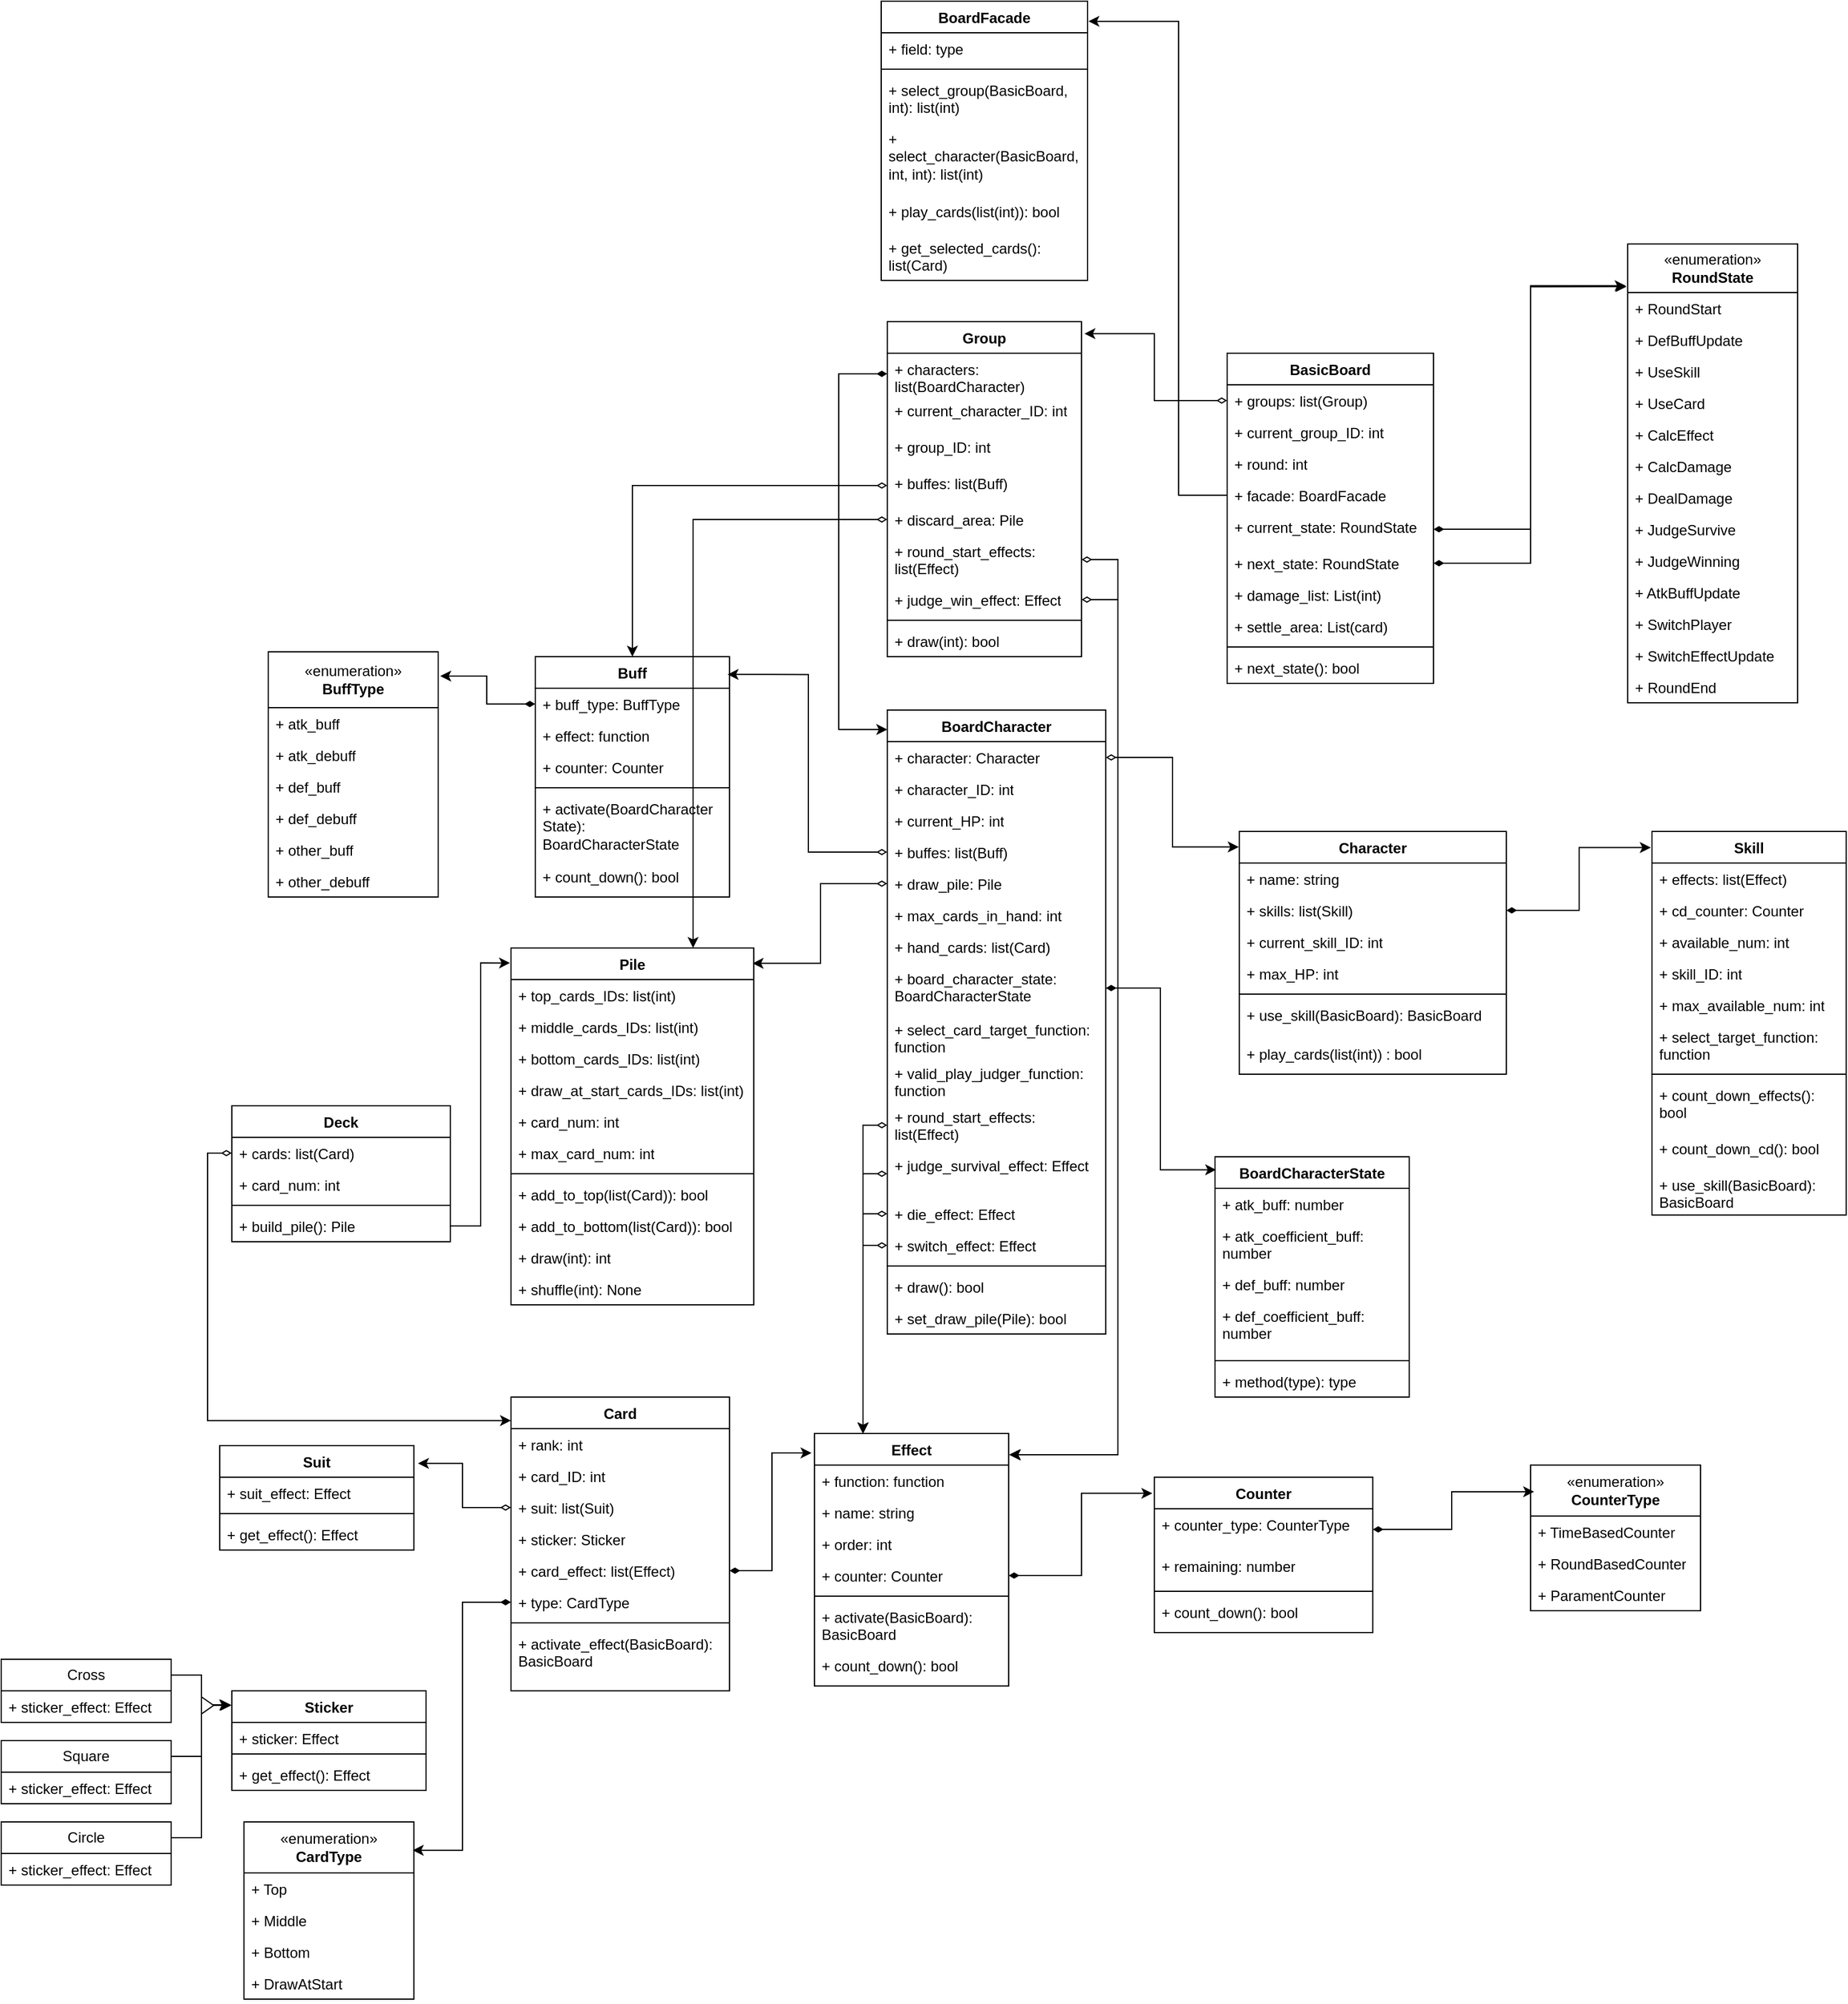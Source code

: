 <mxfile version="23.1.8" type="device">
  <diagram id="C5RBs43oDa-KdzZeNtuy" name="Page-1">
    <mxGraphModel dx="2358" dy="1661" grid="1" gridSize="10" guides="1" tooltips="1" connect="1" arrows="1" fold="1" page="1" pageScale="1" pageWidth="827" pageHeight="1169" math="0" shadow="0">
      <root>
        <mxCell id="WIyWlLk6GJQsqaUBKTNV-0" />
        <mxCell id="WIyWlLk6GJQsqaUBKTNV-1" parent="WIyWlLk6GJQsqaUBKTNV-0" />
        <mxCell id="yy-YBjDYlluJAJIbTiG2-6" value="BasicBoard" style="swimlane;fontStyle=1;align=center;verticalAlign=top;childLayout=stackLayout;horizontal=1;startSize=26;horizontalStack=0;resizeParent=1;resizeParentMax=0;resizeLast=0;collapsible=1;marginBottom=0;whiteSpace=wrap;html=1;" parent="WIyWlLk6GJQsqaUBKTNV-1" vertex="1">
          <mxGeometry x="-140" y="-610" width="170" height="272" as="geometry" />
        </mxCell>
        <mxCell id="yy-YBjDYlluJAJIbTiG2-7" value="+ groups: list(Group)&lt;div&gt;&lt;br/&gt;&lt;/div&gt;" style="text;strokeColor=none;fillColor=none;align=left;verticalAlign=top;spacingLeft=4;spacingRight=4;overflow=hidden;rotatable=0;points=[[0,0.5],[1,0.5]];portConstraint=eastwest;whiteSpace=wrap;html=1;" parent="yy-YBjDYlluJAJIbTiG2-6" vertex="1">
          <mxGeometry y="26" width="170" height="26" as="geometry" />
        </mxCell>
        <mxCell id="yy-YBjDYlluJAJIbTiG2-10" value="+ current_group_ID: int" style="text;strokeColor=none;fillColor=none;align=left;verticalAlign=top;spacingLeft=4;spacingRight=4;overflow=hidden;rotatable=0;points=[[0,0.5],[1,0.5]];portConstraint=eastwest;whiteSpace=wrap;html=1;" parent="yy-YBjDYlluJAJIbTiG2-6" vertex="1">
          <mxGeometry y="52" width="170" height="26" as="geometry" />
        </mxCell>
        <mxCell id="yy-YBjDYlluJAJIbTiG2-12" value="+ round: int" style="text;strokeColor=none;fillColor=none;align=left;verticalAlign=top;spacingLeft=4;spacingRight=4;overflow=hidden;rotatable=0;points=[[0,0.5],[1,0.5]];portConstraint=eastwest;whiteSpace=wrap;html=1;" parent="yy-YBjDYlluJAJIbTiG2-6" vertex="1">
          <mxGeometry y="78" width="170" height="26" as="geometry" />
        </mxCell>
        <mxCell id="TAmFtb_u4XMTgIzBH4CS-40" value="+ facade: BoardFacade" style="text;strokeColor=none;fillColor=none;align=left;verticalAlign=top;spacingLeft=4;spacingRight=4;overflow=hidden;rotatable=0;points=[[0,0.5],[1,0.5]];portConstraint=eastwest;whiteSpace=wrap;html=1;" parent="yy-YBjDYlluJAJIbTiG2-6" vertex="1">
          <mxGeometry y="104" width="170" height="26" as="geometry" />
        </mxCell>
        <mxCell id="yy-YBjDYlluJAJIbTiG2-84" value="+ current_state: RoundState" style="text;strokeColor=none;fillColor=none;align=left;verticalAlign=top;spacingLeft=4;spacingRight=4;overflow=hidden;rotatable=0;points=[[0,0.5],[1,0.5]];portConstraint=eastwest;whiteSpace=wrap;html=1;" parent="yy-YBjDYlluJAJIbTiG2-6" vertex="1">
          <mxGeometry y="130" width="170" height="30" as="geometry" />
        </mxCell>
        <mxCell id="yy-YBjDYlluJAJIbTiG2-22" value="+ next_state: RoundState" style="text;strokeColor=none;fillColor=none;align=left;verticalAlign=top;spacingLeft=4;spacingRight=4;overflow=hidden;rotatable=0;points=[[0,0.5],[1,0.5]];portConstraint=eastwest;whiteSpace=wrap;html=1;" parent="yy-YBjDYlluJAJIbTiG2-6" vertex="1">
          <mxGeometry y="160" width="170" height="26" as="geometry" />
        </mxCell>
        <mxCell id="mvq5-F85gIvvolGmfHpq-0" value="+&amp;nbsp;damage_list: List(int)" style="text;strokeColor=none;fillColor=none;align=left;verticalAlign=top;spacingLeft=4;spacingRight=4;overflow=hidden;rotatable=0;points=[[0,0.5],[1,0.5]];portConstraint=eastwest;whiteSpace=wrap;html=1;" vertex="1" parent="yy-YBjDYlluJAJIbTiG2-6">
          <mxGeometry y="186" width="170" height="26" as="geometry" />
        </mxCell>
        <mxCell id="mvq5-F85gIvvolGmfHpq-2" value="+&amp;nbsp;settle_area: List(card)" style="text;strokeColor=none;fillColor=none;align=left;verticalAlign=top;spacingLeft=4;spacingRight=4;overflow=hidden;rotatable=0;points=[[0,0.5],[1,0.5]];portConstraint=eastwest;whiteSpace=wrap;html=1;" vertex="1" parent="yy-YBjDYlluJAJIbTiG2-6">
          <mxGeometry y="212" width="170" height="26" as="geometry" />
        </mxCell>
        <mxCell id="yy-YBjDYlluJAJIbTiG2-8" value="" style="line;strokeWidth=1;fillColor=none;align=left;verticalAlign=middle;spacingTop=-1;spacingLeft=3;spacingRight=3;rotatable=0;labelPosition=right;points=[];portConstraint=eastwest;strokeColor=inherit;" parent="yy-YBjDYlluJAJIbTiG2-6" vertex="1">
          <mxGeometry y="238" width="170" height="8" as="geometry" />
        </mxCell>
        <mxCell id="yy-YBjDYlluJAJIbTiG2-9" value="+ next_state(): bool" style="text;strokeColor=none;fillColor=none;align=left;verticalAlign=top;spacingLeft=4;spacingRight=4;overflow=hidden;rotatable=0;points=[[0,0.5],[1,0.5]];portConstraint=eastwest;whiteSpace=wrap;html=1;" parent="yy-YBjDYlluJAJIbTiG2-6" vertex="1">
          <mxGeometry y="246" width="170" height="26" as="geometry" />
        </mxCell>
        <mxCell id="yy-YBjDYlluJAJIbTiG2-38" value="«enumeration»&lt;br style=&quot;border-color: var(--border-color);&quot;&gt;&lt;b style=&quot;border-color: var(--border-color);&quot;&gt;RoundState&lt;/b&gt;" style="swimlane;fontStyle=0;childLayout=stackLayout;horizontal=1;startSize=40;fillColor=none;horizontalStack=0;resizeParent=1;resizeParentMax=0;resizeLast=0;collapsible=1;marginBottom=0;whiteSpace=wrap;html=1;" parent="WIyWlLk6GJQsqaUBKTNV-1" vertex="1">
          <mxGeometry x="190" y="-700" width="140" height="378" as="geometry" />
        </mxCell>
        <mxCell id="yy-YBjDYlluJAJIbTiG2-39" value="+ RoundStart" style="text;strokeColor=none;fillColor=none;align=left;verticalAlign=top;spacingLeft=4;spacingRight=4;overflow=hidden;rotatable=0;points=[[0,0.5],[1,0.5]];portConstraint=eastwest;whiteSpace=wrap;html=1;" parent="yy-YBjDYlluJAJIbTiG2-38" vertex="1">
          <mxGeometry y="40" width="140" height="26" as="geometry" />
        </mxCell>
        <mxCell id="yy-YBjDYlluJAJIbTiG2-40" value="+ DefBuffUpdate" style="text;strokeColor=none;fillColor=none;align=left;verticalAlign=top;spacingLeft=4;spacingRight=4;overflow=hidden;rotatable=0;points=[[0,0.5],[1,0.5]];portConstraint=eastwest;whiteSpace=wrap;html=1;" parent="yy-YBjDYlluJAJIbTiG2-38" vertex="1">
          <mxGeometry y="66" width="140" height="26" as="geometry" />
        </mxCell>
        <mxCell id="yy-YBjDYlluJAJIbTiG2-41" value="+ UseSkill" style="text;strokeColor=none;fillColor=none;align=left;verticalAlign=top;spacingLeft=4;spacingRight=4;overflow=hidden;rotatable=0;points=[[0,0.5],[1,0.5]];portConstraint=eastwest;whiteSpace=wrap;html=1;" parent="yy-YBjDYlluJAJIbTiG2-38" vertex="1">
          <mxGeometry y="92" width="140" height="26" as="geometry" />
        </mxCell>
        <mxCell id="yy-YBjDYlluJAJIbTiG2-46" value="+ UseCard" style="text;strokeColor=none;fillColor=none;align=left;verticalAlign=top;spacingLeft=4;spacingRight=4;overflow=hidden;rotatable=0;points=[[0,0.5],[1,0.5]];portConstraint=eastwest;whiteSpace=wrap;html=1;" parent="yy-YBjDYlluJAJIbTiG2-38" vertex="1">
          <mxGeometry y="118" width="140" height="26" as="geometry" />
        </mxCell>
        <mxCell id="yy-YBjDYlluJAJIbTiG2-52" value="+ CalcEffect" style="text;strokeColor=none;fillColor=none;align=left;verticalAlign=top;spacingLeft=4;spacingRight=4;overflow=hidden;rotatable=0;points=[[0,0.5],[1,0.5]];portConstraint=eastwest;whiteSpace=wrap;html=1;" parent="yy-YBjDYlluJAJIbTiG2-38" vertex="1">
          <mxGeometry y="144" width="140" height="26" as="geometry" />
        </mxCell>
        <mxCell id="yy-YBjDYlluJAJIbTiG2-54" value="+ CalcDamage" style="text;strokeColor=none;fillColor=none;align=left;verticalAlign=top;spacingLeft=4;spacingRight=4;overflow=hidden;rotatable=0;points=[[0,0.5],[1,0.5]];portConstraint=eastwest;whiteSpace=wrap;html=1;" parent="yy-YBjDYlluJAJIbTiG2-38" vertex="1">
          <mxGeometry y="170" width="140" height="26" as="geometry" />
        </mxCell>
        <mxCell id="yy-YBjDYlluJAJIbTiG2-55" value="+ DealDamage" style="text;strokeColor=none;fillColor=none;align=left;verticalAlign=top;spacingLeft=4;spacingRight=4;overflow=hidden;rotatable=0;points=[[0,0.5],[1,0.5]];portConstraint=eastwest;whiteSpace=wrap;html=1;" parent="yy-YBjDYlluJAJIbTiG2-38" vertex="1">
          <mxGeometry y="196" width="140" height="26" as="geometry" />
        </mxCell>
        <mxCell id="yy-YBjDYlluJAJIbTiG2-56" value="+ JudgeSurvive" style="text;strokeColor=none;fillColor=none;align=left;verticalAlign=top;spacingLeft=4;spacingRight=4;overflow=hidden;rotatable=0;points=[[0,0.5],[1,0.5]];portConstraint=eastwest;whiteSpace=wrap;html=1;" parent="yy-YBjDYlluJAJIbTiG2-38" vertex="1">
          <mxGeometry y="222" width="140" height="26" as="geometry" />
        </mxCell>
        <mxCell id="yy-YBjDYlluJAJIbTiG2-57" value="+ JudgeWinning" style="text;strokeColor=none;fillColor=none;align=left;verticalAlign=top;spacingLeft=4;spacingRight=4;overflow=hidden;rotatable=0;points=[[0,0.5],[1,0.5]];portConstraint=eastwest;whiteSpace=wrap;html=1;" parent="yy-YBjDYlluJAJIbTiG2-38" vertex="1">
          <mxGeometry y="248" width="140" height="26" as="geometry" />
        </mxCell>
        <mxCell id="yy-YBjDYlluJAJIbTiG2-58" value="+ AtkBuffUpdate" style="text;strokeColor=none;fillColor=none;align=left;verticalAlign=top;spacingLeft=4;spacingRight=4;overflow=hidden;rotatable=0;points=[[0,0.5],[1,0.5]];portConstraint=eastwest;whiteSpace=wrap;html=1;" parent="yy-YBjDYlluJAJIbTiG2-38" vertex="1">
          <mxGeometry y="274" width="140" height="26" as="geometry" />
        </mxCell>
        <mxCell id="yy-YBjDYlluJAJIbTiG2-59" value="+ SwitchPlayer" style="text;strokeColor=none;fillColor=none;align=left;verticalAlign=top;spacingLeft=4;spacingRight=4;overflow=hidden;rotatable=0;points=[[0,0.5],[1,0.5]];portConstraint=eastwest;whiteSpace=wrap;html=1;" parent="yy-YBjDYlluJAJIbTiG2-38" vertex="1">
          <mxGeometry y="300" width="140" height="26" as="geometry" />
        </mxCell>
        <mxCell id="yy-YBjDYlluJAJIbTiG2-60" value="+ SwitchEffectUpdate" style="text;strokeColor=none;fillColor=none;align=left;verticalAlign=top;spacingLeft=4;spacingRight=4;overflow=hidden;rotatable=0;points=[[0,0.5],[1,0.5]];portConstraint=eastwest;whiteSpace=wrap;html=1;" parent="yy-YBjDYlluJAJIbTiG2-38" vertex="1">
          <mxGeometry y="326" width="140" height="26" as="geometry" />
        </mxCell>
        <mxCell id="TngX4NDbj6TPpBrUjJeZ-43" value="+ RoundEnd" style="text;strokeColor=none;fillColor=none;align=left;verticalAlign=top;spacingLeft=4;spacingRight=4;overflow=hidden;rotatable=0;points=[[0,0.5],[1,0.5]];portConstraint=eastwest;whiteSpace=wrap;html=1;" parent="yy-YBjDYlluJAJIbTiG2-38" vertex="1">
          <mxGeometry y="352" width="140" height="26" as="geometry" />
        </mxCell>
        <mxCell id="yy-YBjDYlluJAJIbTiG2-96" value="BoardCharacter" style="swimlane;fontStyle=1;align=center;verticalAlign=top;childLayout=stackLayout;horizontal=1;startSize=26;horizontalStack=0;resizeParent=1;resizeParentMax=0;resizeLast=0;collapsible=1;marginBottom=0;whiteSpace=wrap;html=1;" parent="WIyWlLk6GJQsqaUBKTNV-1" vertex="1">
          <mxGeometry x="-420" y="-316" width="180" height="514" as="geometry" />
        </mxCell>
        <mxCell id="yy-YBjDYlluJAJIbTiG2-97" value="+ character: Character" style="text;strokeColor=none;fillColor=none;align=left;verticalAlign=top;spacingLeft=4;spacingRight=4;overflow=hidden;rotatable=0;points=[[0,0.5],[1,0.5]];portConstraint=eastwest;whiteSpace=wrap;html=1;" parent="yy-YBjDYlluJAJIbTiG2-96" vertex="1">
          <mxGeometry y="26" width="180" height="26" as="geometry" />
        </mxCell>
        <mxCell id="-6ZauCOKYCaXkq_IWn4S-5" value="+ character_ID: int" style="text;strokeColor=none;fillColor=none;align=left;verticalAlign=top;spacingLeft=4;spacingRight=4;overflow=hidden;rotatable=0;points=[[0,0.5],[1,0.5]];portConstraint=eastwest;whiteSpace=wrap;html=1;" parent="yy-YBjDYlluJAJIbTiG2-96" vertex="1">
          <mxGeometry y="52" width="180" height="26" as="geometry" />
        </mxCell>
        <mxCell id="TngX4NDbj6TPpBrUjJeZ-46" value="+ current_HP: int" style="text;strokeColor=none;fillColor=none;align=left;verticalAlign=top;spacingLeft=4;spacingRight=4;overflow=hidden;rotatable=0;points=[[0,0.5],[1,0.5]];portConstraint=eastwest;whiteSpace=wrap;html=1;" parent="yy-YBjDYlluJAJIbTiG2-96" vertex="1">
          <mxGeometry y="78" width="180" height="26" as="geometry" />
        </mxCell>
        <mxCell id="yy-YBjDYlluJAJIbTiG2-100" value="+ buffes: list(Buff)" style="text;strokeColor=none;fillColor=none;align=left;verticalAlign=top;spacingLeft=4;spacingRight=4;overflow=hidden;rotatable=0;points=[[0,0.5],[1,0.5]];portConstraint=eastwest;whiteSpace=wrap;html=1;" parent="yy-YBjDYlluJAJIbTiG2-96" vertex="1">
          <mxGeometry y="104" width="180" height="26" as="geometry" />
        </mxCell>
        <mxCell id="-6ZauCOKYCaXkq_IWn4S-20" value="+ draw_pile: Pile" style="text;strokeColor=none;fillColor=none;align=left;verticalAlign=top;spacingLeft=4;spacingRight=4;overflow=hidden;rotatable=0;points=[[0,0.5],[1,0.5]];portConstraint=eastwest;whiteSpace=wrap;html=1;" parent="yy-YBjDYlluJAJIbTiG2-96" vertex="1">
          <mxGeometry y="130" width="180" height="26" as="geometry" />
        </mxCell>
        <mxCell id="TAmFtb_u4XMTgIzBH4CS-7" value="+ max_cards_in_hand: int" style="text;strokeColor=none;fillColor=none;align=left;verticalAlign=top;spacingLeft=4;spacingRight=4;overflow=hidden;rotatable=0;points=[[0,0.5],[1,0.5]];portConstraint=eastwest;whiteSpace=wrap;html=1;" parent="yy-YBjDYlluJAJIbTiG2-96" vertex="1">
          <mxGeometry y="156" width="180" height="26" as="geometry" />
        </mxCell>
        <mxCell id="TAmFtb_u4XMTgIzBH4CS-8" value="+ hand_cards: list(Card)" style="text;strokeColor=none;fillColor=none;align=left;verticalAlign=top;spacingLeft=4;spacingRight=4;overflow=hidden;rotatable=0;points=[[0,0.5],[1,0.5]];portConstraint=eastwest;whiteSpace=wrap;html=1;" parent="yy-YBjDYlluJAJIbTiG2-96" vertex="1">
          <mxGeometry y="182" width="180" height="26" as="geometry" />
        </mxCell>
        <mxCell id="AWGjxXUzryVJGVR1Iwj_-29" value="+ board_character_state: BoardCharacterState" style="text;strokeColor=none;fillColor=none;align=left;verticalAlign=top;spacingLeft=4;spacingRight=4;overflow=hidden;rotatable=0;points=[[0,0.5],[1,0.5]];portConstraint=eastwest;whiteSpace=wrap;html=1;" parent="yy-YBjDYlluJAJIbTiG2-96" vertex="1">
          <mxGeometry y="208" width="180" height="42" as="geometry" />
        </mxCell>
        <mxCell id="TAmFtb_u4XMTgIzBH4CS-41" value="+ select_card_target_function: function" style="text;strokeColor=none;fillColor=none;align=left;verticalAlign=top;spacingLeft=4;spacingRight=4;overflow=hidden;rotatable=0;points=[[0,0.5],[1,0.5]];portConstraint=eastwest;whiteSpace=wrap;html=1;" parent="yy-YBjDYlluJAJIbTiG2-96" vertex="1">
          <mxGeometry y="250" width="180" height="36" as="geometry" />
        </mxCell>
        <mxCell id="TAmFtb_u4XMTgIzBH4CS-42" value="+ valid_play_judger_function: function" style="text;strokeColor=none;fillColor=none;align=left;verticalAlign=top;spacingLeft=4;spacingRight=4;overflow=hidden;rotatable=0;points=[[0,0.5],[1,0.5]];portConstraint=eastwest;whiteSpace=wrap;html=1;" parent="yy-YBjDYlluJAJIbTiG2-96" vertex="1">
          <mxGeometry y="286" width="180" height="36" as="geometry" />
        </mxCell>
        <mxCell id="yy-YBjDYlluJAJIbTiG2-101" value="+ round_start_effects: list(Effect)" style="text;strokeColor=none;fillColor=none;align=left;verticalAlign=top;spacingLeft=4;spacingRight=4;overflow=hidden;rotatable=0;points=[[0,0.5],[1,0.5]];portConstraint=eastwest;whiteSpace=wrap;html=1;" parent="yy-YBjDYlluJAJIbTiG2-96" vertex="1">
          <mxGeometry y="322" width="180" height="40" as="geometry" />
        </mxCell>
        <mxCell id="yy-YBjDYlluJAJIbTiG2-81" value="+ judge_survival_effect: Effect" style="text;strokeColor=none;fillColor=none;align=left;verticalAlign=top;spacingLeft=4;spacingRight=4;overflow=hidden;rotatable=0;points=[[0,0.5],[1,0.5]];portConstraint=eastwest;whiteSpace=wrap;html=1;" parent="yy-YBjDYlluJAJIbTiG2-96" vertex="1">
          <mxGeometry y="362" width="180" height="40" as="geometry" />
        </mxCell>
        <mxCell id="1oI8YRd2HTdOSkId8A_w-19" style="edgeStyle=orthogonalEdgeStyle;rounded=0;orthogonalLoop=1;jettySize=auto;html=1;exitX=0;exitY=0.5;exitDx=0;exitDy=0;startArrow=diamondThin;startFill=0;" parent="yy-YBjDYlluJAJIbTiG2-96" source="-6ZauCOKYCaXkq_IWn4S-15" edge="1">
          <mxGeometry relative="1" as="geometry">
            <mxPoint x="-20" y="596" as="targetPoint" />
          </mxGeometry>
        </mxCell>
        <mxCell id="-6ZauCOKYCaXkq_IWn4S-15" value="+ die_effect: Effect" style="text;strokeColor=none;fillColor=none;align=left;verticalAlign=top;spacingLeft=4;spacingRight=4;overflow=hidden;rotatable=0;points=[[0,0.5],[1,0.5]];portConstraint=eastwest;whiteSpace=wrap;html=1;" parent="yy-YBjDYlluJAJIbTiG2-96" vertex="1">
          <mxGeometry y="402" width="180" height="26" as="geometry" />
        </mxCell>
        <mxCell id="1oI8YRd2HTdOSkId8A_w-20" style="edgeStyle=orthogonalEdgeStyle;rounded=0;orthogonalLoop=1;jettySize=auto;html=1;exitX=0;exitY=0.5;exitDx=0;exitDy=0;startArrow=diamondThin;startFill=0;" parent="yy-YBjDYlluJAJIbTiG2-96" source="yy-YBjDYlluJAJIbTiG2-83" edge="1">
          <mxGeometry relative="1" as="geometry">
            <mxPoint x="-20" y="596" as="targetPoint" />
          </mxGeometry>
        </mxCell>
        <mxCell id="yy-YBjDYlluJAJIbTiG2-83" value="+ switch_effect: Effect" style="text;strokeColor=none;fillColor=none;align=left;verticalAlign=top;spacingLeft=4;spacingRight=4;overflow=hidden;rotatable=0;points=[[0,0.5],[1,0.5]];portConstraint=eastwest;whiteSpace=wrap;html=1;" parent="yy-YBjDYlluJAJIbTiG2-96" vertex="1">
          <mxGeometry y="428" width="180" height="26" as="geometry" />
        </mxCell>
        <mxCell id="yy-YBjDYlluJAJIbTiG2-98" value="" style="line;strokeWidth=1;fillColor=none;align=left;verticalAlign=middle;spacingTop=-1;spacingLeft=3;spacingRight=3;rotatable=0;labelPosition=right;points=[];portConstraint=eastwest;strokeColor=inherit;" parent="yy-YBjDYlluJAJIbTiG2-96" vertex="1">
          <mxGeometry y="454" width="180" height="8" as="geometry" />
        </mxCell>
        <mxCell id="yy-YBjDYlluJAJIbTiG2-99" value="+ draw(): bool" style="text;strokeColor=none;fillColor=none;align=left;verticalAlign=top;spacingLeft=4;spacingRight=4;overflow=hidden;rotatable=0;points=[[0,0.5],[1,0.5]];portConstraint=eastwest;whiteSpace=wrap;html=1;" parent="yy-YBjDYlluJAJIbTiG2-96" vertex="1">
          <mxGeometry y="462" width="180" height="26" as="geometry" />
        </mxCell>
        <mxCell id="4BS85xMYFxf5wt70Qwok-29" value="+ set_draw_pile(Pile): bool" style="text;strokeColor=none;fillColor=none;align=left;verticalAlign=top;spacingLeft=4;spacingRight=4;overflow=hidden;rotatable=0;points=[[0,0.5],[1,0.5]];portConstraint=eastwest;whiteSpace=wrap;html=1;" parent="yy-YBjDYlluJAJIbTiG2-96" vertex="1">
          <mxGeometry y="488" width="180" height="26" as="geometry" />
        </mxCell>
        <mxCell id="AWGjxXUzryVJGVR1Iwj_-0" value="Buff" style="swimlane;fontStyle=1;align=center;verticalAlign=top;childLayout=stackLayout;horizontal=1;startSize=26;horizontalStack=0;resizeParent=1;resizeParentMax=0;resizeLast=0;collapsible=1;marginBottom=0;whiteSpace=wrap;html=1;" parent="WIyWlLk6GJQsqaUBKTNV-1" vertex="1">
          <mxGeometry x="-710" y="-360" width="160" height="198" as="geometry" />
        </mxCell>
        <mxCell id="AWGjxXUzryVJGVR1Iwj_-1" value="+ buff_type: BuffType" style="text;strokeColor=none;fillColor=none;align=left;verticalAlign=top;spacingLeft=4;spacingRight=4;overflow=hidden;rotatable=0;points=[[0,0.5],[1,0.5]];portConstraint=eastwest;whiteSpace=wrap;html=1;" parent="AWGjxXUzryVJGVR1Iwj_-0" vertex="1">
          <mxGeometry y="26" width="160" height="26" as="geometry" />
        </mxCell>
        <mxCell id="AWGjxXUzryVJGVR1Iwj_-16" value="+ effect: function" style="text;strokeColor=none;fillColor=none;align=left;verticalAlign=top;spacingLeft=4;spacingRight=4;overflow=hidden;rotatable=0;points=[[0,0.5],[1,0.5]];portConstraint=eastwest;whiteSpace=wrap;html=1;" parent="AWGjxXUzryVJGVR1Iwj_-0" vertex="1">
          <mxGeometry y="52" width="160" height="26" as="geometry" />
        </mxCell>
        <mxCell id="TAmFtb_u4XMTgIzBH4CS-21" value="+ counter: Counter" style="text;strokeColor=none;fillColor=none;align=left;verticalAlign=top;spacingLeft=4;spacingRight=4;overflow=hidden;rotatable=0;points=[[0,0.5],[1,0.5]];portConstraint=eastwest;whiteSpace=wrap;html=1;" parent="AWGjxXUzryVJGVR1Iwj_-0" vertex="1">
          <mxGeometry y="78" width="160" height="26" as="geometry" />
        </mxCell>
        <mxCell id="AWGjxXUzryVJGVR1Iwj_-2" value="" style="line;strokeWidth=1;fillColor=none;align=left;verticalAlign=middle;spacingTop=-1;spacingLeft=3;spacingRight=3;rotatable=0;labelPosition=right;points=[];portConstraint=eastwest;strokeColor=inherit;" parent="AWGjxXUzryVJGVR1Iwj_-0" vertex="1">
          <mxGeometry y="104" width="160" height="8" as="geometry" />
        </mxCell>
        <mxCell id="AWGjxXUzryVJGVR1Iwj_-17" value="+ activate(BoardCharacter&lt;br&gt;State): BoardCharacterState" style="text;strokeColor=none;fillColor=none;align=left;verticalAlign=top;spacingLeft=4;spacingRight=4;overflow=hidden;rotatable=0;points=[[0,0.5],[1,0.5]];portConstraint=eastwest;whiteSpace=wrap;html=1;" parent="AWGjxXUzryVJGVR1Iwj_-0" vertex="1">
          <mxGeometry y="112" width="160" height="56" as="geometry" />
        </mxCell>
        <mxCell id="TAmFtb_u4XMTgIzBH4CS-22" value="+ count_down(): bool" style="text;strokeColor=none;fillColor=none;align=left;verticalAlign=top;spacingLeft=4;spacingRight=4;overflow=hidden;rotatable=0;points=[[0,0.5],[1,0.5]];portConstraint=eastwest;whiteSpace=wrap;html=1;" parent="AWGjxXUzryVJGVR1Iwj_-0" vertex="1">
          <mxGeometry y="168" width="160" height="30" as="geometry" />
        </mxCell>
        <mxCell id="AWGjxXUzryVJGVR1Iwj_-6" value="«enumeration»&lt;br style=&quot;border-color: var(--border-color);&quot;&gt;&lt;b&gt;BuffType&lt;/b&gt;" style="swimlane;fontStyle=0;childLayout=stackLayout;horizontal=1;startSize=46;fillColor=none;horizontalStack=0;resizeParent=1;resizeParentMax=0;resizeLast=0;collapsible=1;marginBottom=0;whiteSpace=wrap;html=1;" parent="WIyWlLk6GJQsqaUBKTNV-1" vertex="1">
          <mxGeometry x="-930" y="-364" width="140" height="202" as="geometry" />
        </mxCell>
        <mxCell id="AWGjxXUzryVJGVR1Iwj_-7" value="+ atk_buff" style="text;strokeColor=none;fillColor=none;align=left;verticalAlign=top;spacingLeft=4;spacingRight=4;overflow=hidden;rotatable=0;points=[[0,0.5],[1,0.5]];portConstraint=eastwest;whiteSpace=wrap;html=1;" parent="AWGjxXUzryVJGVR1Iwj_-6" vertex="1">
          <mxGeometry y="46" width="140" height="26" as="geometry" />
        </mxCell>
        <mxCell id="AWGjxXUzryVJGVR1Iwj_-8" value="+ atk_debuff" style="text;strokeColor=none;fillColor=none;align=left;verticalAlign=top;spacingLeft=4;spacingRight=4;overflow=hidden;rotatable=0;points=[[0,0.5],[1,0.5]];portConstraint=eastwest;whiteSpace=wrap;html=1;" parent="AWGjxXUzryVJGVR1Iwj_-6" vertex="1">
          <mxGeometry y="72" width="140" height="26" as="geometry" />
        </mxCell>
        <mxCell id="AWGjxXUzryVJGVR1Iwj_-10" value="+ def_buff" style="text;strokeColor=none;fillColor=none;align=left;verticalAlign=top;spacingLeft=4;spacingRight=4;overflow=hidden;rotatable=0;points=[[0,0.5],[1,0.5]];portConstraint=eastwest;whiteSpace=wrap;html=1;" parent="AWGjxXUzryVJGVR1Iwj_-6" vertex="1">
          <mxGeometry y="98" width="140" height="26" as="geometry" />
        </mxCell>
        <mxCell id="AWGjxXUzryVJGVR1Iwj_-11" value="+ def_debuff" style="text;strokeColor=none;fillColor=none;align=left;verticalAlign=top;spacingLeft=4;spacingRight=4;overflow=hidden;rotatable=0;points=[[0,0.5],[1,0.5]];portConstraint=eastwest;whiteSpace=wrap;html=1;" parent="AWGjxXUzryVJGVR1Iwj_-6" vertex="1">
          <mxGeometry y="124" width="140" height="26" as="geometry" />
        </mxCell>
        <mxCell id="AWGjxXUzryVJGVR1Iwj_-26" value="+ other_buff" style="text;strokeColor=none;fillColor=none;align=left;verticalAlign=top;spacingLeft=4;spacingRight=4;overflow=hidden;rotatable=0;points=[[0,0.5],[1,0.5]];portConstraint=eastwest;whiteSpace=wrap;html=1;" parent="AWGjxXUzryVJGVR1Iwj_-6" vertex="1">
          <mxGeometry y="150" width="140" height="26" as="geometry" />
        </mxCell>
        <mxCell id="AWGjxXUzryVJGVR1Iwj_-27" value="+ other_debuff" style="text;strokeColor=none;fillColor=none;align=left;verticalAlign=top;spacingLeft=4;spacingRight=4;overflow=hidden;rotatable=0;points=[[0,0.5],[1,0.5]];portConstraint=eastwest;whiteSpace=wrap;html=1;" parent="AWGjxXUzryVJGVR1Iwj_-6" vertex="1">
          <mxGeometry y="176" width="140" height="26" as="geometry" />
        </mxCell>
        <mxCell id="AWGjxXUzryVJGVR1Iwj_-12" value="«enumeration»&lt;br&gt;&lt;b&gt;CounterType&lt;/b&gt;" style="swimlane;fontStyle=0;childLayout=stackLayout;horizontal=1;startSize=42;fillColor=none;horizontalStack=0;resizeParent=1;resizeParentMax=0;resizeLast=0;collapsible=1;marginBottom=0;whiteSpace=wrap;html=1;" parent="WIyWlLk6GJQsqaUBKTNV-1" vertex="1">
          <mxGeometry x="110" y="306" width="140" height="120" as="geometry" />
        </mxCell>
        <mxCell id="AWGjxXUzryVJGVR1Iwj_-13" value="+ TimeBasedCounter" style="text;strokeColor=none;fillColor=none;align=left;verticalAlign=top;spacingLeft=4;spacingRight=4;overflow=hidden;rotatable=0;points=[[0,0.5],[1,0.5]];portConstraint=eastwest;whiteSpace=wrap;html=1;" parent="AWGjxXUzryVJGVR1Iwj_-12" vertex="1">
          <mxGeometry y="42" width="140" height="26" as="geometry" />
        </mxCell>
        <mxCell id="AWGjxXUzryVJGVR1Iwj_-14" value="+ RoundBasedCounter" style="text;strokeColor=none;fillColor=none;align=left;verticalAlign=top;spacingLeft=4;spacingRight=4;overflow=hidden;rotatable=0;points=[[0,0.5],[1,0.5]];portConstraint=eastwest;whiteSpace=wrap;html=1;" parent="AWGjxXUzryVJGVR1Iwj_-12" vertex="1">
          <mxGeometry y="68" width="140" height="26" as="geometry" />
        </mxCell>
        <mxCell id="AWGjxXUzryVJGVR1Iwj_-15" value="+ ParamentCounter" style="text;strokeColor=none;fillColor=none;align=left;verticalAlign=top;spacingLeft=4;spacingRight=4;overflow=hidden;rotatable=0;points=[[0,0.5],[1,0.5]];portConstraint=eastwest;whiteSpace=wrap;html=1;" parent="AWGjxXUzryVJGVR1Iwj_-12" vertex="1">
          <mxGeometry y="94" width="140" height="26" as="geometry" />
        </mxCell>
        <mxCell id="AWGjxXUzryVJGVR1Iwj_-22" value="BoardCharacterState" style="swimlane;fontStyle=1;align=center;verticalAlign=top;childLayout=stackLayout;horizontal=1;startSize=26;horizontalStack=0;resizeParent=1;resizeParentMax=0;resizeLast=0;collapsible=1;marginBottom=0;whiteSpace=wrap;html=1;" parent="WIyWlLk6GJQsqaUBKTNV-1" vertex="1">
          <mxGeometry x="-150" y="52" width="160" height="198" as="geometry" />
        </mxCell>
        <mxCell id="yy-YBjDYlluJAJIbTiG2-103" value="+ atk_buff: number" style="text;strokeColor=none;fillColor=none;align=left;verticalAlign=top;spacingLeft=4;spacingRight=4;overflow=hidden;rotatable=0;points=[[0,0.5],[1,0.5]];portConstraint=eastwest;whiteSpace=wrap;html=1;" parent="AWGjxXUzryVJGVR1Iwj_-22" vertex="1">
          <mxGeometry y="26" width="160" height="26" as="geometry" />
        </mxCell>
        <mxCell id="yy-YBjDYlluJAJIbTiG2-106" value="+ atk_coefficient_buff: number" style="text;strokeColor=none;fillColor=none;align=left;verticalAlign=top;spacingLeft=4;spacingRight=4;overflow=hidden;rotatable=0;points=[[0,0.5],[1,0.5]];portConstraint=eastwest;whiteSpace=wrap;html=1;" parent="AWGjxXUzryVJGVR1Iwj_-22" vertex="1">
          <mxGeometry y="52" width="160" height="40" as="geometry" />
        </mxCell>
        <mxCell id="yy-YBjDYlluJAJIbTiG2-104" value="+ def_buff: number" style="text;strokeColor=none;fillColor=none;align=left;verticalAlign=top;spacingLeft=4;spacingRight=4;overflow=hidden;rotatable=0;points=[[0,0.5],[1,0.5]];portConstraint=eastwest;whiteSpace=wrap;html=1;" parent="AWGjxXUzryVJGVR1Iwj_-22" vertex="1">
          <mxGeometry y="92" width="160" height="26" as="geometry" />
        </mxCell>
        <mxCell id="yy-YBjDYlluJAJIbTiG2-109" value="+ def_coefficient_buff: number" style="text;strokeColor=none;fillColor=none;align=left;verticalAlign=top;spacingLeft=4;spacingRight=4;overflow=hidden;rotatable=0;points=[[0,0.5],[1,0.5]];portConstraint=eastwest;whiteSpace=wrap;html=1;" parent="AWGjxXUzryVJGVR1Iwj_-22" vertex="1">
          <mxGeometry y="118" width="160" height="46" as="geometry" />
        </mxCell>
        <mxCell id="AWGjxXUzryVJGVR1Iwj_-24" value="" style="line;strokeWidth=1;fillColor=none;align=left;verticalAlign=middle;spacingTop=-1;spacingLeft=3;spacingRight=3;rotatable=0;labelPosition=right;points=[];portConstraint=eastwest;strokeColor=inherit;" parent="AWGjxXUzryVJGVR1Iwj_-22" vertex="1">
          <mxGeometry y="164" width="160" height="8" as="geometry" />
        </mxCell>
        <mxCell id="AWGjxXUzryVJGVR1Iwj_-25" value="+ method(type): type" style="text;strokeColor=none;fillColor=none;align=left;verticalAlign=top;spacingLeft=4;spacingRight=4;overflow=hidden;rotatable=0;points=[[0,0.5],[1,0.5]];portConstraint=eastwest;whiteSpace=wrap;html=1;" parent="AWGjxXUzryVJGVR1Iwj_-22" vertex="1">
          <mxGeometry y="172" width="160" height="26" as="geometry" />
        </mxCell>
        <mxCell id="-6ZauCOKYCaXkq_IWn4S-0" value="Group" style="swimlane;fontStyle=1;align=center;verticalAlign=top;childLayout=stackLayout;horizontal=1;startSize=26;horizontalStack=0;resizeParent=1;resizeParentMax=0;resizeLast=0;collapsible=1;marginBottom=0;whiteSpace=wrap;html=1;" parent="WIyWlLk6GJQsqaUBKTNV-1" vertex="1">
          <mxGeometry x="-420" y="-636" width="160" height="276" as="geometry" />
        </mxCell>
        <mxCell id="-6ZauCOKYCaXkq_IWn4S-1" value="+ characters: list(BoardCharacter)" style="text;strokeColor=none;fillColor=none;align=left;verticalAlign=top;spacingLeft=4;spacingRight=4;overflow=hidden;rotatable=0;points=[[0,0.5],[1,0.5]];portConstraint=eastwest;whiteSpace=wrap;html=1;" parent="-6ZauCOKYCaXkq_IWn4S-0" vertex="1">
          <mxGeometry y="26" width="160" height="34" as="geometry" />
        </mxCell>
        <mxCell id="-6ZauCOKYCaXkq_IWn4S-4" value="+ current_character_ID: int" style="text;strokeColor=none;fillColor=none;align=left;verticalAlign=top;spacingLeft=4;spacingRight=4;overflow=hidden;rotatable=0;points=[[0,0.5],[1,0.5]];portConstraint=eastwest;whiteSpace=wrap;html=1;" parent="-6ZauCOKYCaXkq_IWn4S-0" vertex="1">
          <mxGeometry y="60" width="160" height="30" as="geometry" />
        </mxCell>
        <mxCell id="-6ZauCOKYCaXkq_IWn4S-6" value="+ group_ID: int" style="text;strokeColor=none;fillColor=none;align=left;verticalAlign=top;spacingLeft=4;spacingRight=4;overflow=hidden;rotatable=0;points=[[0,0.5],[1,0.5]];portConstraint=eastwest;whiteSpace=wrap;html=1;" parent="-6ZauCOKYCaXkq_IWn4S-0" vertex="1">
          <mxGeometry y="90" width="160" height="30" as="geometry" />
        </mxCell>
        <mxCell id="-6ZauCOKYCaXkq_IWn4S-7" value="+ buffes: list(Buff)" style="text;strokeColor=none;fillColor=none;align=left;verticalAlign=top;spacingLeft=4;spacingRight=4;overflow=hidden;rotatable=0;points=[[0,0.5],[1,0.5]];portConstraint=eastwest;whiteSpace=wrap;html=1;" parent="-6ZauCOKYCaXkq_IWn4S-0" vertex="1">
          <mxGeometry y="120" width="160" height="30" as="geometry" />
        </mxCell>
        <mxCell id="-6ZauCOKYCaXkq_IWn4S-10" value="+ discard_area: Pile" style="text;strokeColor=none;fillColor=none;align=left;verticalAlign=top;spacingLeft=4;spacingRight=4;overflow=hidden;rotatable=0;points=[[0,0.5],[1,0.5]];portConstraint=eastwest;whiteSpace=wrap;html=1;" parent="-6ZauCOKYCaXkq_IWn4S-0" vertex="1">
          <mxGeometry y="150" width="160" height="26" as="geometry" />
        </mxCell>
        <mxCell id="-6ZauCOKYCaXkq_IWn4S-9" value="+ round_start_effects: list(Effect)" style="text;strokeColor=none;fillColor=none;align=left;verticalAlign=top;spacingLeft=4;spacingRight=4;overflow=hidden;rotatable=0;points=[[0,0.5],[1,0.5]];portConstraint=eastwest;whiteSpace=wrap;html=1;" parent="-6ZauCOKYCaXkq_IWn4S-0" vertex="1">
          <mxGeometry y="176" width="160" height="40" as="geometry" />
        </mxCell>
        <mxCell id="yy-YBjDYlluJAJIbTiG2-82" value="+ judge_win_effect: Effect" style="text;strokeColor=none;fillColor=none;align=left;verticalAlign=top;spacingLeft=4;spacingRight=4;overflow=hidden;rotatable=0;points=[[0,0.5],[1,0.5]];portConstraint=eastwest;whiteSpace=wrap;html=1;" parent="-6ZauCOKYCaXkq_IWn4S-0" vertex="1">
          <mxGeometry y="216" width="160" height="26" as="geometry" />
        </mxCell>
        <mxCell id="-6ZauCOKYCaXkq_IWn4S-2" value="" style="line;strokeWidth=1;fillColor=none;align=left;verticalAlign=middle;spacingTop=-1;spacingLeft=3;spacingRight=3;rotatable=0;labelPosition=right;points=[];portConstraint=eastwest;strokeColor=inherit;" parent="-6ZauCOKYCaXkq_IWn4S-0" vertex="1">
          <mxGeometry y="242" width="160" height="8" as="geometry" />
        </mxCell>
        <mxCell id="-6ZauCOKYCaXkq_IWn4S-3" value="+ draw(int): bool" style="text;strokeColor=none;fillColor=none;align=left;verticalAlign=top;spacingLeft=4;spacingRight=4;overflow=hidden;rotatable=0;points=[[0,0.5],[1,0.5]];portConstraint=eastwest;whiteSpace=wrap;html=1;" parent="-6ZauCOKYCaXkq_IWn4S-0" vertex="1">
          <mxGeometry y="250" width="160" height="26" as="geometry" />
        </mxCell>
        <mxCell id="-6ZauCOKYCaXkq_IWn4S-16" value="Pile" style="swimlane;fontStyle=1;align=center;verticalAlign=top;childLayout=stackLayout;horizontal=1;startSize=26;horizontalStack=0;resizeParent=1;resizeParentMax=0;resizeLast=0;collapsible=1;marginBottom=0;whiteSpace=wrap;html=1;" parent="WIyWlLk6GJQsqaUBKTNV-1" vertex="1">
          <mxGeometry x="-730" y="-120" width="200" height="294" as="geometry" />
        </mxCell>
        <mxCell id="-6ZauCOKYCaXkq_IWn4S-17" value="+ top_cards_IDs: list(int)" style="text;strokeColor=none;fillColor=none;align=left;verticalAlign=top;spacingLeft=4;spacingRight=4;overflow=hidden;rotatable=0;points=[[0,0.5],[1,0.5]];portConstraint=eastwest;whiteSpace=wrap;html=1;" parent="-6ZauCOKYCaXkq_IWn4S-16" vertex="1">
          <mxGeometry y="26" width="200" height="26" as="geometry" />
        </mxCell>
        <mxCell id="-6ZauCOKYCaXkq_IWn4S-27" value="+ middle_cards_IDs: list(int)" style="text;strokeColor=none;fillColor=none;align=left;verticalAlign=top;spacingLeft=4;spacingRight=4;overflow=hidden;rotatable=0;points=[[0,0.5],[1,0.5]];portConstraint=eastwest;whiteSpace=wrap;html=1;" parent="-6ZauCOKYCaXkq_IWn4S-16" vertex="1">
          <mxGeometry y="52" width="200" height="26" as="geometry" />
        </mxCell>
        <mxCell id="-6ZauCOKYCaXkq_IWn4S-28" value="+ bottom_cards_IDs: list(int)" style="text;strokeColor=none;fillColor=none;align=left;verticalAlign=top;spacingLeft=4;spacingRight=4;overflow=hidden;rotatable=0;points=[[0,0.5],[1,0.5]];portConstraint=eastwest;whiteSpace=wrap;html=1;" parent="-6ZauCOKYCaXkq_IWn4S-16" vertex="1">
          <mxGeometry y="78" width="200" height="26" as="geometry" />
        </mxCell>
        <mxCell id="4BS85xMYFxf5wt70Qwok-24" value="+ draw_at_start_cards_IDs: list(int)" style="text;strokeColor=none;fillColor=none;align=left;verticalAlign=top;spacingLeft=4;spacingRight=4;overflow=hidden;rotatable=0;points=[[0,0.5],[1,0.5]];portConstraint=eastwest;whiteSpace=wrap;html=1;" parent="-6ZauCOKYCaXkq_IWn4S-16" vertex="1">
          <mxGeometry y="104" width="200" height="26" as="geometry" />
        </mxCell>
        <mxCell id="-6ZauCOKYCaXkq_IWn4S-21" value="+ card_num: int" style="text;strokeColor=none;fillColor=none;align=left;verticalAlign=top;spacingLeft=4;spacingRight=4;overflow=hidden;rotatable=0;points=[[0,0.5],[1,0.5]];portConstraint=eastwest;whiteSpace=wrap;html=1;" parent="-6ZauCOKYCaXkq_IWn4S-16" vertex="1">
          <mxGeometry y="130" width="200" height="26" as="geometry" />
        </mxCell>
        <mxCell id="-6ZauCOKYCaXkq_IWn4S-23" value="+ max_card_num: int" style="text;strokeColor=none;fillColor=none;align=left;verticalAlign=top;spacingLeft=4;spacingRight=4;overflow=hidden;rotatable=0;points=[[0,0.5],[1,0.5]];portConstraint=eastwest;whiteSpace=wrap;html=1;" parent="-6ZauCOKYCaXkq_IWn4S-16" vertex="1">
          <mxGeometry y="156" width="200" height="26" as="geometry" />
        </mxCell>
        <mxCell id="-6ZauCOKYCaXkq_IWn4S-18" value="" style="line;strokeWidth=1;fillColor=none;align=left;verticalAlign=middle;spacingTop=-1;spacingLeft=3;spacingRight=3;rotatable=0;labelPosition=right;points=[];portConstraint=eastwest;strokeColor=inherit;" parent="-6ZauCOKYCaXkq_IWn4S-16" vertex="1">
          <mxGeometry y="182" width="200" height="8" as="geometry" />
        </mxCell>
        <mxCell id="-6ZauCOKYCaXkq_IWn4S-19" value="+ add_to_top(list(Card)): bool" style="text;strokeColor=none;fillColor=none;align=left;verticalAlign=top;spacingLeft=4;spacingRight=4;overflow=hidden;rotatable=0;points=[[0,0.5],[1,0.5]];portConstraint=eastwest;whiteSpace=wrap;html=1;" parent="-6ZauCOKYCaXkq_IWn4S-16" vertex="1">
          <mxGeometry y="190" width="200" height="26" as="geometry" />
        </mxCell>
        <mxCell id="4BS85xMYFxf5wt70Qwok-28" value="+ add_to_bottom(list(Card)): bool" style="text;strokeColor=none;fillColor=none;align=left;verticalAlign=top;spacingLeft=4;spacingRight=4;overflow=hidden;rotatable=0;points=[[0,0.5],[1,0.5]];portConstraint=eastwest;whiteSpace=wrap;html=1;" parent="-6ZauCOKYCaXkq_IWn4S-16" vertex="1">
          <mxGeometry y="216" width="200" height="26" as="geometry" />
        </mxCell>
        <mxCell id="-6ZauCOKYCaXkq_IWn4S-24" value="+ draw(int): int" style="text;strokeColor=none;fillColor=none;align=left;verticalAlign=top;spacingLeft=4;spacingRight=4;overflow=hidden;rotatable=0;points=[[0,0.5],[1,0.5]];portConstraint=eastwest;whiteSpace=wrap;html=1;" parent="-6ZauCOKYCaXkq_IWn4S-16" vertex="1">
          <mxGeometry y="242" width="200" height="26" as="geometry" />
        </mxCell>
        <mxCell id="-6ZauCOKYCaXkq_IWn4S-25" value="+ shuffle(int): None" style="text;strokeColor=none;fillColor=none;align=left;verticalAlign=top;spacingLeft=4;spacingRight=4;overflow=hidden;rotatable=0;points=[[0,0.5],[1,0.5]];portConstraint=eastwest;whiteSpace=wrap;html=1;" parent="-6ZauCOKYCaXkq_IWn4S-16" vertex="1">
          <mxGeometry y="268" width="200" height="26" as="geometry" />
        </mxCell>
        <mxCell id="-6ZauCOKYCaXkq_IWn4S-29" value="Card" style="swimlane;fontStyle=1;align=center;verticalAlign=top;childLayout=stackLayout;horizontal=1;startSize=26;horizontalStack=0;resizeParent=1;resizeParentMax=0;resizeLast=0;collapsible=1;marginBottom=0;whiteSpace=wrap;html=1;" parent="WIyWlLk6GJQsqaUBKTNV-1" vertex="1">
          <mxGeometry x="-730" y="250" width="180" height="242" as="geometry" />
        </mxCell>
        <mxCell id="-6ZauCOKYCaXkq_IWn4S-30" value="+ rank: int" style="text;strokeColor=none;fillColor=none;align=left;verticalAlign=top;spacingLeft=4;spacingRight=4;overflow=hidden;rotatable=0;points=[[0,0.5],[1,0.5]];portConstraint=eastwest;whiteSpace=wrap;html=1;" parent="-6ZauCOKYCaXkq_IWn4S-29" vertex="1">
          <mxGeometry y="26" width="180" height="26" as="geometry" />
        </mxCell>
        <mxCell id="TAmFtb_u4XMTgIzBH4CS-6" value="+ card_ID: int" style="text;strokeColor=none;fillColor=none;align=left;verticalAlign=top;spacingLeft=4;spacingRight=4;overflow=hidden;rotatable=0;points=[[0,0.5],[1,0.5]];portConstraint=eastwest;whiteSpace=wrap;html=1;" parent="-6ZauCOKYCaXkq_IWn4S-29" vertex="1">
          <mxGeometry y="52" width="180" height="26" as="geometry" />
        </mxCell>
        <mxCell id="-6ZauCOKYCaXkq_IWn4S-33" value="+ suit: list(Suit)" style="text;strokeColor=none;fillColor=none;align=left;verticalAlign=top;spacingLeft=4;spacingRight=4;overflow=hidden;rotatable=0;points=[[0,0.5],[1,0.5]];portConstraint=eastwest;whiteSpace=wrap;html=1;" parent="-6ZauCOKYCaXkq_IWn4S-29" vertex="1">
          <mxGeometry y="78" width="180" height="26" as="geometry" />
        </mxCell>
        <mxCell id="-6ZauCOKYCaXkq_IWn4S-40" value="+ sticker: Sticker" style="text;strokeColor=none;fillColor=none;align=left;verticalAlign=top;spacingLeft=4;spacingRight=4;overflow=hidden;rotatable=0;points=[[0,0.5],[1,0.5]];portConstraint=eastwest;whiteSpace=wrap;html=1;" parent="-6ZauCOKYCaXkq_IWn4S-29" vertex="1">
          <mxGeometry y="104" width="180" height="26" as="geometry" />
        </mxCell>
        <mxCell id="-6ZauCOKYCaXkq_IWn4S-39" value="+ card_effect: list(Effect)" style="text;strokeColor=none;fillColor=none;align=left;verticalAlign=top;spacingLeft=4;spacingRight=4;overflow=hidden;rotatable=0;points=[[0,0.5],[1,0.5]];portConstraint=eastwest;whiteSpace=wrap;html=1;" parent="-6ZauCOKYCaXkq_IWn4S-29" vertex="1">
          <mxGeometry y="130" width="180" height="26" as="geometry" />
        </mxCell>
        <mxCell id="TAmFtb_u4XMTgIzBH4CS-5" value="+ type: CardType" style="text;strokeColor=none;fillColor=none;align=left;verticalAlign=top;spacingLeft=4;spacingRight=4;overflow=hidden;rotatable=0;points=[[0,0.5],[1,0.5]];portConstraint=eastwest;whiteSpace=wrap;html=1;" parent="-6ZauCOKYCaXkq_IWn4S-29" vertex="1">
          <mxGeometry y="156" width="180" height="26" as="geometry" />
        </mxCell>
        <mxCell id="-6ZauCOKYCaXkq_IWn4S-31" value="" style="line;strokeWidth=1;fillColor=none;align=left;verticalAlign=middle;spacingTop=-1;spacingLeft=3;spacingRight=3;rotatable=0;labelPosition=right;points=[];portConstraint=eastwest;strokeColor=inherit;" parent="-6ZauCOKYCaXkq_IWn4S-29" vertex="1">
          <mxGeometry y="182" width="180" height="8" as="geometry" />
        </mxCell>
        <mxCell id="-6ZauCOKYCaXkq_IWn4S-32" value="+ activate_effect(BasicBoard): BasicBoard" style="text;strokeColor=none;fillColor=none;align=left;verticalAlign=top;spacingLeft=4;spacingRight=4;overflow=hidden;rotatable=0;points=[[0,0.5],[1,0.5]];portConstraint=eastwest;whiteSpace=wrap;html=1;" parent="-6ZauCOKYCaXkq_IWn4S-29" vertex="1">
          <mxGeometry y="190" width="180" height="52" as="geometry" />
        </mxCell>
        <mxCell id="-6ZauCOKYCaXkq_IWn4S-49" value="Effect" style="swimlane;fontStyle=1;align=center;verticalAlign=top;childLayout=stackLayout;horizontal=1;startSize=26;horizontalStack=0;resizeParent=1;resizeParentMax=0;resizeLast=0;collapsible=1;marginBottom=0;whiteSpace=wrap;html=1;" parent="WIyWlLk6GJQsqaUBKTNV-1" vertex="1">
          <mxGeometry x="-480" y="280" width="160" height="208" as="geometry" />
        </mxCell>
        <mxCell id="-6ZauCOKYCaXkq_IWn4S-50" value="+ function: function" style="text;strokeColor=none;fillColor=none;align=left;verticalAlign=top;spacingLeft=4;spacingRight=4;overflow=hidden;rotatable=0;points=[[0,0.5],[1,0.5]];portConstraint=eastwest;whiteSpace=wrap;html=1;" parent="-6ZauCOKYCaXkq_IWn4S-49" vertex="1">
          <mxGeometry y="26" width="160" height="26" as="geometry" />
        </mxCell>
        <mxCell id="TAmFtb_u4XMTgIzBH4CS-14" value="+ name: string" style="text;strokeColor=none;fillColor=none;align=left;verticalAlign=top;spacingLeft=4;spacingRight=4;overflow=hidden;rotatable=0;points=[[0,0.5],[1,0.5]];portConstraint=eastwest;whiteSpace=wrap;html=1;" parent="-6ZauCOKYCaXkq_IWn4S-49" vertex="1">
          <mxGeometry y="52" width="160" height="26" as="geometry" />
        </mxCell>
        <mxCell id="TngX4NDbj6TPpBrUjJeZ-44" value="+ order: int" style="text;strokeColor=none;fillColor=none;align=left;verticalAlign=top;spacingLeft=4;spacingRight=4;overflow=hidden;rotatable=0;points=[[0,0.5],[1,0.5]];portConstraint=eastwest;whiteSpace=wrap;html=1;" parent="-6ZauCOKYCaXkq_IWn4S-49" vertex="1">
          <mxGeometry y="78" width="160" height="26" as="geometry" />
        </mxCell>
        <mxCell id="TAmFtb_u4XMTgIzBH4CS-23" value="+ counter: Counter" style="text;strokeColor=none;fillColor=none;align=left;verticalAlign=top;spacingLeft=4;spacingRight=4;overflow=hidden;rotatable=0;points=[[0,0.5],[1,0.5]];portConstraint=eastwest;whiteSpace=wrap;html=1;" parent="-6ZauCOKYCaXkq_IWn4S-49" vertex="1">
          <mxGeometry y="104" width="160" height="26" as="geometry" />
        </mxCell>
        <mxCell id="-6ZauCOKYCaXkq_IWn4S-51" value="" style="line;strokeWidth=1;fillColor=none;align=left;verticalAlign=middle;spacingTop=-1;spacingLeft=3;spacingRight=3;rotatable=0;labelPosition=right;points=[];portConstraint=eastwest;strokeColor=inherit;" parent="-6ZauCOKYCaXkq_IWn4S-49" vertex="1">
          <mxGeometry y="130" width="160" height="8" as="geometry" />
        </mxCell>
        <mxCell id="-6ZauCOKYCaXkq_IWn4S-52" value="+ activate(BasicBoard): BasicBoard" style="text;strokeColor=none;fillColor=none;align=left;verticalAlign=top;spacingLeft=4;spacingRight=4;overflow=hidden;rotatable=0;points=[[0,0.5],[1,0.5]];portConstraint=eastwest;whiteSpace=wrap;html=1;" parent="-6ZauCOKYCaXkq_IWn4S-49" vertex="1">
          <mxGeometry y="138" width="160" height="40" as="geometry" />
        </mxCell>
        <mxCell id="TAmFtb_u4XMTgIzBH4CS-24" value="+ count_down(): bool" style="text;strokeColor=none;fillColor=none;align=left;verticalAlign=top;spacingLeft=4;spacingRight=4;overflow=hidden;rotatable=0;points=[[0,0.5],[1,0.5]];portConstraint=eastwest;whiteSpace=wrap;html=1;" parent="-6ZauCOKYCaXkq_IWn4S-49" vertex="1">
          <mxGeometry y="178" width="160" height="30" as="geometry" />
        </mxCell>
        <mxCell id="TAmFtb_u4XMTgIzBH4CS-0" value="«enumeration»&lt;br style=&quot;border-color: var(--border-color);&quot;&gt;&lt;b&gt;CardType&lt;/b&gt;" style="swimlane;fontStyle=0;childLayout=stackLayout;horizontal=1;startSize=42;fillColor=none;horizontalStack=0;resizeParent=1;resizeParentMax=0;resizeLast=0;collapsible=1;marginBottom=0;whiteSpace=wrap;html=1;" parent="WIyWlLk6GJQsqaUBKTNV-1" vertex="1">
          <mxGeometry x="-950" y="600" width="140" height="146" as="geometry" />
        </mxCell>
        <mxCell id="TAmFtb_u4XMTgIzBH4CS-1" value="+ Top" style="text;strokeColor=none;fillColor=none;align=left;verticalAlign=top;spacingLeft=4;spacingRight=4;overflow=hidden;rotatable=0;points=[[0,0.5],[1,0.5]];portConstraint=eastwest;whiteSpace=wrap;html=1;" parent="TAmFtb_u4XMTgIzBH4CS-0" vertex="1">
          <mxGeometry y="42" width="140" height="26" as="geometry" />
        </mxCell>
        <mxCell id="TAmFtb_u4XMTgIzBH4CS-2" value="+ Middle" style="text;strokeColor=none;fillColor=none;align=left;verticalAlign=top;spacingLeft=4;spacingRight=4;overflow=hidden;rotatable=0;points=[[0,0.5],[1,0.5]];portConstraint=eastwest;whiteSpace=wrap;html=1;" parent="TAmFtb_u4XMTgIzBH4CS-0" vertex="1">
          <mxGeometry y="68" width="140" height="26" as="geometry" />
        </mxCell>
        <mxCell id="TAmFtb_u4XMTgIzBH4CS-3" value="+ Bottom" style="text;strokeColor=none;fillColor=none;align=left;verticalAlign=top;spacingLeft=4;spacingRight=4;overflow=hidden;rotatable=0;points=[[0,0.5],[1,0.5]];portConstraint=eastwest;whiteSpace=wrap;html=1;" parent="TAmFtb_u4XMTgIzBH4CS-0" vertex="1">
          <mxGeometry y="94" width="140" height="26" as="geometry" />
        </mxCell>
        <mxCell id="TAmFtb_u4XMTgIzBH4CS-4" value="+ DrawAtStart" style="text;strokeColor=none;fillColor=none;align=left;verticalAlign=top;spacingLeft=4;spacingRight=4;overflow=hidden;rotatable=0;points=[[0,0.5],[1,0.5]];portConstraint=eastwest;whiteSpace=wrap;html=1;" parent="TAmFtb_u4XMTgIzBH4CS-0" vertex="1">
          <mxGeometry y="120" width="140" height="26" as="geometry" />
        </mxCell>
        <mxCell id="TAmFtb_u4XMTgIzBH4CS-9" value="Character" style="swimlane;fontStyle=1;align=center;verticalAlign=top;childLayout=stackLayout;horizontal=1;startSize=26;horizontalStack=0;resizeParent=1;resizeParentMax=0;resizeLast=0;collapsible=1;marginBottom=0;whiteSpace=wrap;html=1;" parent="WIyWlLk6GJQsqaUBKTNV-1" vertex="1">
          <mxGeometry x="-130" y="-216" width="220" height="200" as="geometry" />
        </mxCell>
        <mxCell id="TAmFtb_u4XMTgIzBH4CS-10" value="+ name: string" style="text;strokeColor=none;fillColor=none;align=left;verticalAlign=top;spacingLeft=4;spacingRight=4;overflow=hidden;rotatable=0;points=[[0,0.5],[1,0.5]];portConstraint=eastwest;whiteSpace=wrap;html=1;" parent="TAmFtb_u4XMTgIzBH4CS-9" vertex="1">
          <mxGeometry y="26" width="220" height="26" as="geometry" />
        </mxCell>
        <mxCell id="TAmFtb_u4XMTgIzBH4CS-13" value="+ skills: list(Skill)" style="text;strokeColor=none;fillColor=none;align=left;verticalAlign=top;spacingLeft=4;spacingRight=4;overflow=hidden;rotatable=0;points=[[0,0.5],[1,0.5]];portConstraint=eastwest;whiteSpace=wrap;html=1;" parent="TAmFtb_u4XMTgIzBH4CS-9" vertex="1">
          <mxGeometry y="52" width="220" height="26" as="geometry" />
        </mxCell>
        <mxCell id="TAmFtb_u4XMTgIzBH4CS-16" value="+ current_skill_ID: int" style="text;strokeColor=none;fillColor=none;align=left;verticalAlign=top;spacingLeft=4;spacingRight=4;overflow=hidden;rotatable=0;points=[[0,0.5],[1,0.5]];portConstraint=eastwest;whiteSpace=wrap;html=1;" parent="TAmFtb_u4XMTgIzBH4CS-9" vertex="1">
          <mxGeometry y="78" width="220" height="26" as="geometry" />
        </mxCell>
        <mxCell id="TngX4NDbj6TPpBrUjJeZ-45" value="+ max_HP: int" style="text;strokeColor=none;fillColor=none;align=left;verticalAlign=top;spacingLeft=4;spacingRight=4;overflow=hidden;rotatable=0;points=[[0,0.5],[1,0.5]];portConstraint=eastwest;whiteSpace=wrap;html=1;" parent="TAmFtb_u4XMTgIzBH4CS-9" vertex="1">
          <mxGeometry y="104" width="220" height="26" as="geometry" />
        </mxCell>
        <mxCell id="TAmFtb_u4XMTgIzBH4CS-11" value="" style="line;strokeWidth=1;fillColor=none;align=left;verticalAlign=middle;spacingTop=-1;spacingLeft=3;spacingRight=3;rotatable=0;labelPosition=right;points=[];portConstraint=eastwest;strokeColor=inherit;" parent="TAmFtb_u4XMTgIzBH4CS-9" vertex="1">
          <mxGeometry y="130" width="220" height="8" as="geometry" />
        </mxCell>
        <mxCell id="TAmFtb_u4XMTgIzBH4CS-12" value="+ use_skill(BasicBoard): BasicBoard" style="text;strokeColor=none;fillColor=none;align=left;verticalAlign=top;spacingLeft=4;spacingRight=4;overflow=hidden;rotatable=0;points=[[0,0.5],[1,0.5]];portConstraint=eastwest;whiteSpace=wrap;html=1;" parent="TAmFtb_u4XMTgIzBH4CS-9" vertex="1">
          <mxGeometry y="138" width="220" height="32" as="geometry" />
        </mxCell>
        <mxCell id="TAmFtb_u4XMTgIzBH4CS-44" value="+ play_cards(list(int)) : bool" style="text;strokeColor=none;fillColor=none;align=left;verticalAlign=top;spacingLeft=4;spacingRight=4;overflow=hidden;rotatable=0;points=[[0,0.5],[1,0.5]];portConstraint=eastwest;whiteSpace=wrap;html=1;" parent="TAmFtb_u4XMTgIzBH4CS-9" vertex="1">
          <mxGeometry y="170" width="220" height="30" as="geometry" />
        </mxCell>
        <mxCell id="TAmFtb_u4XMTgIzBH4CS-17" value="Counter" style="swimlane;fontStyle=1;align=center;verticalAlign=top;childLayout=stackLayout;horizontal=1;startSize=26;horizontalStack=0;resizeParent=1;resizeParentMax=0;resizeLast=0;collapsible=1;marginBottom=0;whiteSpace=wrap;html=1;" parent="WIyWlLk6GJQsqaUBKTNV-1" vertex="1">
          <mxGeometry x="-200" y="316" width="180" height="128" as="geometry" />
        </mxCell>
        <mxCell id="AWGjxXUzryVJGVR1Iwj_-4" value="+ counter_type: CounterType" style="text;strokeColor=none;fillColor=none;align=left;verticalAlign=top;spacingLeft=4;spacingRight=4;overflow=hidden;rotatable=0;points=[[0,0.5],[1,0.5]];portConstraint=eastwest;whiteSpace=wrap;html=1;" parent="TAmFtb_u4XMTgIzBH4CS-17" vertex="1">
          <mxGeometry y="26" width="180" height="34" as="geometry" />
        </mxCell>
        <mxCell id="AWGjxXUzryVJGVR1Iwj_-30" value="+ remaining: number" style="text;strokeColor=none;fillColor=none;align=left;verticalAlign=top;spacingLeft=4;spacingRight=4;overflow=hidden;rotatable=0;points=[[0,0.5],[1,0.5]];portConstraint=eastwest;whiteSpace=wrap;html=1;" parent="TAmFtb_u4XMTgIzBH4CS-17" vertex="1">
          <mxGeometry y="60" width="180" height="30" as="geometry" />
        </mxCell>
        <mxCell id="TAmFtb_u4XMTgIzBH4CS-19" value="" style="line;strokeWidth=1;fillColor=none;align=left;verticalAlign=middle;spacingTop=-1;spacingLeft=3;spacingRight=3;rotatable=0;labelPosition=right;points=[];portConstraint=eastwest;strokeColor=inherit;" parent="TAmFtb_u4XMTgIzBH4CS-17" vertex="1">
          <mxGeometry y="90" width="180" height="8" as="geometry" />
        </mxCell>
        <mxCell id="AWGjxXUzryVJGVR1Iwj_-31" value="+ count_down(): bool" style="text;strokeColor=none;fillColor=none;align=left;verticalAlign=top;spacingLeft=4;spacingRight=4;overflow=hidden;rotatable=0;points=[[0,0.5],[1,0.5]];portConstraint=eastwest;whiteSpace=wrap;html=1;" parent="TAmFtb_u4XMTgIzBH4CS-17" vertex="1">
          <mxGeometry y="98" width="180" height="30" as="geometry" />
        </mxCell>
        <mxCell id="TAmFtb_u4XMTgIzBH4CS-25" value="Skill" style="swimlane;fontStyle=1;align=center;verticalAlign=top;childLayout=stackLayout;horizontal=1;startSize=26;horizontalStack=0;resizeParent=1;resizeParentMax=0;resizeLast=0;collapsible=1;marginBottom=0;whiteSpace=wrap;html=1;" parent="WIyWlLk6GJQsqaUBKTNV-1" vertex="1">
          <mxGeometry x="210" y="-216" width="160" height="316" as="geometry" />
        </mxCell>
        <mxCell id="TAmFtb_u4XMTgIzBH4CS-26" value="+ effects: list(Effect)" style="text;strokeColor=none;fillColor=none;align=left;verticalAlign=top;spacingLeft=4;spacingRight=4;overflow=hidden;rotatable=0;points=[[0,0.5],[1,0.5]];portConstraint=eastwest;whiteSpace=wrap;html=1;" parent="TAmFtb_u4XMTgIzBH4CS-25" vertex="1">
          <mxGeometry y="26" width="160" height="26" as="geometry" />
        </mxCell>
        <mxCell id="TAmFtb_u4XMTgIzBH4CS-29" value="+ cd_counter: Counter" style="text;strokeColor=none;fillColor=none;align=left;verticalAlign=top;spacingLeft=4;spacingRight=4;overflow=hidden;rotatable=0;points=[[0,0.5],[1,0.5]];portConstraint=eastwest;whiteSpace=wrap;html=1;" parent="TAmFtb_u4XMTgIzBH4CS-25" vertex="1">
          <mxGeometry y="52" width="160" height="26" as="geometry" />
        </mxCell>
        <mxCell id="TAmFtb_u4XMTgIzBH4CS-31" value="+ available_num: int" style="text;strokeColor=none;fillColor=none;align=left;verticalAlign=top;spacingLeft=4;spacingRight=4;overflow=hidden;rotatable=0;points=[[0,0.5],[1,0.5]];portConstraint=eastwest;whiteSpace=wrap;html=1;" parent="TAmFtb_u4XMTgIzBH4CS-25" vertex="1">
          <mxGeometry y="78" width="160" height="26" as="geometry" />
        </mxCell>
        <mxCell id="4BS85xMYFxf5wt70Qwok-30" value="+ skill_ID: int" style="text;strokeColor=none;fillColor=none;align=left;verticalAlign=top;spacingLeft=4;spacingRight=4;overflow=hidden;rotatable=0;points=[[0,0.5],[1,0.5]];portConstraint=eastwest;whiteSpace=wrap;html=1;" parent="TAmFtb_u4XMTgIzBH4CS-25" vertex="1">
          <mxGeometry y="104" width="160" height="26" as="geometry" />
        </mxCell>
        <mxCell id="TAmFtb_u4XMTgIzBH4CS-32" value="+ max_available_num: int" style="text;strokeColor=none;fillColor=none;align=left;verticalAlign=top;spacingLeft=4;spacingRight=4;overflow=hidden;rotatable=0;points=[[0,0.5],[1,0.5]];portConstraint=eastwest;whiteSpace=wrap;html=1;" parent="TAmFtb_u4XMTgIzBH4CS-25" vertex="1">
          <mxGeometry y="130" width="160" height="26" as="geometry" />
        </mxCell>
        <mxCell id="TAmFtb_u4XMTgIzBH4CS-34" value="+ select_target_function: function" style="text;strokeColor=none;fillColor=none;align=left;verticalAlign=top;spacingLeft=4;spacingRight=4;overflow=hidden;rotatable=0;points=[[0,0.5],[1,0.5]];portConstraint=eastwest;whiteSpace=wrap;html=1;" parent="TAmFtb_u4XMTgIzBH4CS-25" vertex="1">
          <mxGeometry y="156" width="160" height="40" as="geometry" />
        </mxCell>
        <mxCell id="TAmFtb_u4XMTgIzBH4CS-27" value="" style="line;strokeWidth=1;fillColor=none;align=left;verticalAlign=middle;spacingTop=-1;spacingLeft=3;spacingRight=3;rotatable=0;labelPosition=right;points=[];portConstraint=eastwest;strokeColor=inherit;" parent="TAmFtb_u4XMTgIzBH4CS-25" vertex="1">
          <mxGeometry y="196" width="160" height="8" as="geometry" />
        </mxCell>
        <mxCell id="TAmFtb_u4XMTgIzBH4CS-28" value="+ count_down_effects(): bool" style="text;strokeColor=none;fillColor=none;align=left;verticalAlign=top;spacingLeft=4;spacingRight=4;overflow=hidden;rotatable=0;points=[[0,0.5],[1,0.5]];portConstraint=eastwest;whiteSpace=wrap;html=1;" parent="TAmFtb_u4XMTgIzBH4CS-25" vertex="1">
          <mxGeometry y="204" width="160" height="44" as="geometry" />
        </mxCell>
        <mxCell id="TAmFtb_u4XMTgIzBH4CS-30" value="+ count_down_cd(): bool" style="text;strokeColor=none;fillColor=none;align=left;verticalAlign=top;spacingLeft=4;spacingRight=4;overflow=hidden;rotatable=0;points=[[0,0.5],[1,0.5]];portConstraint=eastwest;whiteSpace=wrap;html=1;" parent="TAmFtb_u4XMTgIzBH4CS-25" vertex="1">
          <mxGeometry y="248" width="160" height="30" as="geometry" />
        </mxCell>
        <mxCell id="TAmFtb_u4XMTgIzBH4CS-33" value="+ use_skill(BasicBoard): BasicBoard" style="text;strokeColor=none;fillColor=none;align=left;verticalAlign=top;spacingLeft=4;spacingRight=4;overflow=hidden;rotatable=0;points=[[0,0.5],[1,0.5]];portConstraint=eastwest;whiteSpace=wrap;html=1;" parent="TAmFtb_u4XMTgIzBH4CS-25" vertex="1">
          <mxGeometry y="278" width="160" height="38" as="geometry" />
        </mxCell>
        <mxCell id="TAmFtb_u4XMTgIzBH4CS-35" value="BoardFacade" style="swimlane;fontStyle=1;align=center;verticalAlign=top;childLayout=stackLayout;horizontal=1;startSize=26;horizontalStack=0;resizeParent=1;resizeParentMax=0;resizeLast=0;collapsible=1;marginBottom=0;whiteSpace=wrap;html=1;" parent="WIyWlLk6GJQsqaUBKTNV-1" vertex="1">
          <mxGeometry x="-425" y="-900" width="170" height="230" as="geometry" />
        </mxCell>
        <mxCell id="TAmFtb_u4XMTgIzBH4CS-36" value="+ field: type" style="text;strokeColor=none;fillColor=none;align=left;verticalAlign=top;spacingLeft=4;spacingRight=4;overflow=hidden;rotatable=0;points=[[0,0.5],[1,0.5]];portConstraint=eastwest;whiteSpace=wrap;html=1;" parent="TAmFtb_u4XMTgIzBH4CS-35" vertex="1">
          <mxGeometry y="26" width="170" height="26" as="geometry" />
        </mxCell>
        <mxCell id="TAmFtb_u4XMTgIzBH4CS-37" value="" style="line;strokeWidth=1;fillColor=none;align=left;verticalAlign=middle;spacingTop=-1;spacingLeft=3;spacingRight=3;rotatable=0;labelPosition=right;points=[];portConstraint=eastwest;strokeColor=inherit;" parent="TAmFtb_u4XMTgIzBH4CS-35" vertex="1">
          <mxGeometry y="52" width="170" height="8" as="geometry" />
        </mxCell>
        <mxCell id="TAmFtb_u4XMTgIzBH4CS-38" value="+ select_group(BasicBoard, int): list(int)" style="text;strokeColor=none;fillColor=none;align=left;verticalAlign=top;spacingLeft=4;spacingRight=4;overflow=hidden;rotatable=0;points=[[0,0.5],[1,0.5]];portConstraint=eastwest;whiteSpace=wrap;html=1;" parent="TAmFtb_u4XMTgIzBH4CS-35" vertex="1">
          <mxGeometry y="60" width="170" height="40" as="geometry" />
        </mxCell>
        <mxCell id="TAmFtb_u4XMTgIzBH4CS-39" value="+ select_character(BasicBoard, int, int): list(int)" style="text;strokeColor=none;fillColor=none;align=left;verticalAlign=top;spacingLeft=4;spacingRight=4;overflow=hidden;rotatable=0;points=[[0,0.5],[1,0.5]];portConstraint=eastwest;whiteSpace=wrap;html=1;" parent="TAmFtb_u4XMTgIzBH4CS-35" vertex="1">
          <mxGeometry y="100" width="170" height="60" as="geometry" />
        </mxCell>
        <mxCell id="TAmFtb_u4XMTgIzBH4CS-43" value="+ play_cards(list(int)): bool" style="text;strokeColor=none;fillColor=none;align=left;verticalAlign=top;spacingLeft=4;spacingRight=4;overflow=hidden;rotatable=0;points=[[0,0.5],[1,0.5]];portConstraint=eastwest;whiteSpace=wrap;html=1;" parent="TAmFtb_u4XMTgIzBH4CS-35" vertex="1">
          <mxGeometry y="160" width="170" height="30" as="geometry" />
        </mxCell>
        <mxCell id="TAmFtb_u4XMTgIzBH4CS-45" value="+ get_selected_cards(): list(Card)" style="text;strokeColor=none;fillColor=none;align=left;verticalAlign=top;spacingLeft=4;spacingRight=4;overflow=hidden;rotatable=0;points=[[0,0.5],[1,0.5]];portConstraint=eastwest;whiteSpace=wrap;html=1;" parent="TAmFtb_u4XMTgIzBH4CS-35" vertex="1">
          <mxGeometry y="190" width="170" height="40" as="geometry" />
        </mxCell>
        <mxCell id="4BS85xMYFxf5wt70Qwok-20" value="Deck" style="swimlane;fontStyle=1;align=center;verticalAlign=top;childLayout=stackLayout;horizontal=1;startSize=26;horizontalStack=0;resizeParent=1;resizeParentMax=0;resizeLast=0;collapsible=1;marginBottom=0;whiteSpace=wrap;html=1;" parent="WIyWlLk6GJQsqaUBKTNV-1" vertex="1">
          <mxGeometry x="-960" y="10" width="180" height="112" as="geometry" />
        </mxCell>
        <mxCell id="4BS85xMYFxf5wt70Qwok-21" value="+ cards: list(Card)" style="text;strokeColor=none;fillColor=none;align=left;verticalAlign=top;spacingLeft=4;spacingRight=4;overflow=hidden;rotatable=0;points=[[0,0.5],[1,0.5]];portConstraint=eastwest;whiteSpace=wrap;html=1;" parent="4BS85xMYFxf5wt70Qwok-20" vertex="1">
          <mxGeometry y="26" width="180" height="26" as="geometry" />
        </mxCell>
        <mxCell id="4BS85xMYFxf5wt70Qwok-25" value="+ card_num: int" style="text;strokeColor=none;fillColor=none;align=left;verticalAlign=top;spacingLeft=4;spacingRight=4;overflow=hidden;rotatable=0;points=[[0,0.5],[1,0.5]];portConstraint=eastwest;whiteSpace=wrap;html=1;" parent="4BS85xMYFxf5wt70Qwok-20" vertex="1">
          <mxGeometry y="52" width="180" height="26" as="geometry" />
        </mxCell>
        <mxCell id="4BS85xMYFxf5wt70Qwok-22" value="" style="line;strokeWidth=1;fillColor=none;align=left;verticalAlign=middle;spacingTop=-1;spacingLeft=3;spacingRight=3;rotatable=0;labelPosition=right;points=[];portConstraint=eastwest;strokeColor=inherit;" parent="4BS85xMYFxf5wt70Qwok-20" vertex="1">
          <mxGeometry y="78" width="180" height="8" as="geometry" />
        </mxCell>
        <mxCell id="4BS85xMYFxf5wt70Qwok-23" value="+ build_pile(): Pile" style="text;strokeColor=none;fillColor=none;align=left;verticalAlign=top;spacingLeft=4;spacingRight=4;overflow=hidden;rotatable=0;points=[[0,0.5],[1,0.5]];portConstraint=eastwest;whiteSpace=wrap;html=1;" parent="4BS85xMYFxf5wt70Qwok-20" vertex="1">
          <mxGeometry y="86" width="180" height="26" as="geometry" />
        </mxCell>
        <mxCell id="4BS85xMYFxf5wt70Qwok-26" style="edgeStyle=orthogonalEdgeStyle;rounded=0;orthogonalLoop=1;jettySize=auto;html=1;exitX=0;exitY=0.5;exitDx=0;exitDy=0;entryX=0;entryY=0.08;entryDx=0;entryDy=0;entryPerimeter=0;startArrow=diamondThin;startFill=0;" parent="WIyWlLk6GJQsqaUBKTNV-1" source="4BS85xMYFxf5wt70Qwok-21" target="-6ZauCOKYCaXkq_IWn4S-29" edge="1">
          <mxGeometry relative="1" as="geometry" />
        </mxCell>
        <mxCell id="4BS85xMYFxf5wt70Qwok-27" style="edgeStyle=orthogonalEdgeStyle;rounded=0;orthogonalLoop=1;jettySize=auto;html=1;exitX=1;exitY=0.5;exitDx=0;exitDy=0;entryX=-0.004;entryY=0.042;entryDx=0;entryDy=0;entryPerimeter=0;startArrow=none;startFill=0;" parent="WIyWlLk6GJQsqaUBKTNV-1" source="4BS85xMYFxf5wt70Qwok-23" target="-6ZauCOKYCaXkq_IWn4S-16" edge="1">
          <mxGeometry relative="1" as="geometry" />
        </mxCell>
        <mxCell id="1oI8YRd2HTdOSkId8A_w-2" style="edgeStyle=orthogonalEdgeStyle;rounded=0;orthogonalLoop=1;jettySize=auto;html=1;exitX=1;exitY=0.5;exitDx=0;exitDy=0;entryX=-0.002;entryY=0.064;entryDx=0;entryDy=0;entryPerimeter=0;startArrow=diamondThin;startFill=0;" parent="WIyWlLk6GJQsqaUBKTNV-1" source="yy-YBjDYlluJAJIbTiG2-97" target="TAmFtb_u4XMTgIzBH4CS-9" edge="1">
          <mxGeometry relative="1" as="geometry" />
        </mxCell>
        <mxCell id="1oI8YRd2HTdOSkId8A_w-3" style="edgeStyle=orthogonalEdgeStyle;rounded=0;orthogonalLoop=1;jettySize=auto;html=1;exitX=1;exitY=0.5;exitDx=0;exitDy=0;entryX=-0.006;entryY=0.042;entryDx=0;entryDy=0;entryPerimeter=0;startArrow=diamondThin;startFill=1;" parent="WIyWlLk6GJQsqaUBKTNV-1" source="TAmFtb_u4XMTgIzBH4CS-13" target="TAmFtb_u4XMTgIzBH4CS-25" edge="1">
          <mxGeometry relative="1" as="geometry" />
        </mxCell>
        <mxCell id="1oI8YRd2HTdOSkId8A_w-4" style="edgeStyle=orthogonalEdgeStyle;rounded=0;orthogonalLoop=1;jettySize=auto;html=1;exitX=0;exitY=0.5;exitDx=0;exitDy=0;entryX=0.995;entryY=0.043;entryDx=0;entryDy=0;entryPerimeter=0;startArrow=diamondThin;startFill=0;" parent="WIyWlLk6GJQsqaUBKTNV-1" source="-6ZauCOKYCaXkq_IWn4S-20" target="-6ZauCOKYCaXkq_IWn4S-16" edge="1">
          <mxGeometry relative="1" as="geometry" />
        </mxCell>
        <mxCell id="1oI8YRd2HTdOSkId8A_w-5" style="edgeStyle=orthogonalEdgeStyle;rounded=0;orthogonalLoop=1;jettySize=auto;html=1;exitX=0;exitY=0.5;exitDx=0;exitDy=0;entryX=0.99;entryY=0.074;entryDx=0;entryDy=0;entryPerimeter=0;startArrow=diamondThin;startFill=0;" parent="WIyWlLk6GJQsqaUBKTNV-1" source="yy-YBjDYlluJAJIbTiG2-100" target="AWGjxXUzryVJGVR1Iwj_-0" edge="1">
          <mxGeometry relative="1" as="geometry" />
        </mxCell>
        <mxCell id="1oI8YRd2HTdOSkId8A_w-7" style="edgeStyle=orthogonalEdgeStyle;rounded=0;orthogonalLoop=1;jettySize=auto;html=1;exitX=0;exitY=0.5;exitDx=0;exitDy=0;entryX=1.012;entryY=0.099;entryDx=0;entryDy=0;entryPerimeter=0;startArrow=diamondThin;startFill=1;" parent="WIyWlLk6GJQsqaUBKTNV-1" source="AWGjxXUzryVJGVR1Iwj_-1" target="AWGjxXUzryVJGVR1Iwj_-6" edge="1">
          <mxGeometry relative="1" as="geometry" />
        </mxCell>
        <mxCell id="1oI8YRd2HTdOSkId8A_w-8" style="edgeStyle=orthogonalEdgeStyle;rounded=0;orthogonalLoop=1;jettySize=auto;html=1;exitX=0;exitY=0.5;exitDx=0;exitDy=0;startArrow=diamondThin;startFill=1;" parent="WIyWlLk6GJQsqaUBKTNV-1" source="-6ZauCOKYCaXkq_IWn4S-1" target="yy-YBjDYlluJAJIbTiG2-96" edge="1">
          <mxGeometry relative="1" as="geometry">
            <Array as="points">
              <mxPoint x="-460" y="-593" />
              <mxPoint x="-460" y="-300" />
            </Array>
          </mxGeometry>
        </mxCell>
        <mxCell id="1oI8YRd2HTdOSkId8A_w-11" style="edgeStyle=orthogonalEdgeStyle;rounded=0;orthogonalLoop=1;jettySize=auto;html=1;exitX=0;exitY=0.5;exitDx=0;exitDy=0;entryX=0.993;entryY=0.16;entryDx=0;entryDy=0;entryPerimeter=0;startArrow=diamondThin;startFill=1;" parent="WIyWlLk6GJQsqaUBKTNV-1" source="TAmFtb_u4XMTgIzBH4CS-5" target="TAmFtb_u4XMTgIzBH4CS-0" edge="1">
          <mxGeometry relative="1" as="geometry" />
        </mxCell>
        <mxCell id="1oI8YRd2HTdOSkId8A_w-12" style="edgeStyle=orthogonalEdgeStyle;rounded=0;orthogonalLoop=1;jettySize=auto;html=1;exitX=1;exitY=0.5;exitDx=0;exitDy=0;entryX=-0.015;entryY=0.077;entryDx=0;entryDy=0;entryPerimeter=0;startArrow=diamondThin;startFill=1;" parent="WIyWlLk6GJQsqaUBKTNV-1" source="-6ZauCOKYCaXkq_IWn4S-39" target="-6ZauCOKYCaXkq_IWn4S-49" edge="1">
          <mxGeometry relative="1" as="geometry" />
        </mxCell>
        <mxCell id="1oI8YRd2HTdOSkId8A_w-13" style="edgeStyle=orthogonalEdgeStyle;rounded=0;orthogonalLoop=1;jettySize=auto;html=1;exitX=1;exitY=0.5;exitDx=0;exitDy=0;entryX=-0.009;entryY=0.104;entryDx=0;entryDy=0;entryPerimeter=0;startArrow=diamondThin;startFill=1;" parent="WIyWlLk6GJQsqaUBKTNV-1" source="TAmFtb_u4XMTgIzBH4CS-23" target="TAmFtb_u4XMTgIzBH4CS-17" edge="1">
          <mxGeometry relative="1" as="geometry" />
        </mxCell>
        <mxCell id="1oI8YRd2HTdOSkId8A_w-14" style="edgeStyle=orthogonalEdgeStyle;rounded=0;orthogonalLoop=1;jettySize=auto;html=1;exitX=1;exitY=0.5;exitDx=0;exitDy=0;entryX=0.021;entryY=0.183;entryDx=0;entryDy=0;entryPerimeter=0;startArrow=diamondThin;startFill=1;" parent="WIyWlLk6GJQsqaUBKTNV-1" source="AWGjxXUzryVJGVR1Iwj_-4" target="AWGjxXUzryVJGVR1Iwj_-12" edge="1">
          <mxGeometry relative="1" as="geometry" />
        </mxCell>
        <mxCell id="1oI8YRd2HTdOSkId8A_w-15" style="edgeStyle=orthogonalEdgeStyle;rounded=0;orthogonalLoop=1;jettySize=auto;html=1;exitX=0;exitY=0.5;exitDx=0;exitDy=0;startArrow=diamondThin;startFill=0;" parent="WIyWlLk6GJQsqaUBKTNV-1" source="-6ZauCOKYCaXkq_IWn4S-7" target="AWGjxXUzryVJGVR1Iwj_-0" edge="1">
          <mxGeometry relative="1" as="geometry" />
        </mxCell>
        <mxCell id="1oI8YRd2HTdOSkId8A_w-16" style="edgeStyle=orthogonalEdgeStyle;rounded=0;orthogonalLoop=1;jettySize=auto;html=1;exitX=0;exitY=0.5;exitDx=0;exitDy=0;entryX=0.75;entryY=0;entryDx=0;entryDy=0;startArrow=diamondThin;startFill=0;" parent="WIyWlLk6GJQsqaUBKTNV-1" source="-6ZauCOKYCaXkq_IWn4S-10" target="-6ZauCOKYCaXkq_IWn4S-16" edge="1">
          <mxGeometry relative="1" as="geometry" />
        </mxCell>
        <mxCell id="1oI8YRd2HTdOSkId8A_w-17" style="edgeStyle=orthogonalEdgeStyle;rounded=0;orthogonalLoop=1;jettySize=auto;html=1;exitX=0;exitY=0.5;exitDx=0;exitDy=0;entryX=0.25;entryY=0;entryDx=0;entryDy=0;startArrow=diamondThin;startFill=0;" parent="WIyWlLk6GJQsqaUBKTNV-1" source="yy-YBjDYlluJAJIbTiG2-101" target="-6ZauCOKYCaXkq_IWn4S-49" edge="1">
          <mxGeometry relative="1" as="geometry" />
        </mxCell>
        <mxCell id="1oI8YRd2HTdOSkId8A_w-18" style="edgeStyle=orthogonalEdgeStyle;rounded=0;orthogonalLoop=1;jettySize=auto;html=1;exitX=0;exitY=0.5;exitDx=0;exitDy=0;entryX=0.25;entryY=0;entryDx=0;entryDy=0;startArrow=diamondThin;startFill=0;" parent="WIyWlLk6GJQsqaUBKTNV-1" source="yy-YBjDYlluJAJIbTiG2-81" target="-6ZauCOKYCaXkq_IWn4S-49" edge="1">
          <mxGeometry relative="1" as="geometry" />
        </mxCell>
        <mxCell id="1oI8YRd2HTdOSkId8A_w-22" style="edgeStyle=orthogonalEdgeStyle;rounded=0;orthogonalLoop=1;jettySize=auto;html=1;exitX=1;exitY=0.5;exitDx=0;exitDy=0;entryX=1.002;entryY=0.084;entryDx=0;entryDy=0;entryPerimeter=0;startArrow=diamondThin;startFill=0;" parent="WIyWlLk6GJQsqaUBKTNV-1" source="-6ZauCOKYCaXkq_IWn4S-9" target="-6ZauCOKYCaXkq_IWn4S-49" edge="1">
          <mxGeometry relative="1" as="geometry">
            <Array as="points">
              <mxPoint x="-230" y="-440" />
              <mxPoint x="-230" y="297" />
            </Array>
          </mxGeometry>
        </mxCell>
        <mxCell id="1oI8YRd2HTdOSkId8A_w-23" style="edgeStyle=orthogonalEdgeStyle;rounded=0;orthogonalLoop=1;jettySize=auto;html=1;exitX=1;exitY=0.5;exitDx=0;exitDy=0;entryX=1.006;entryY=0.084;entryDx=0;entryDy=0;entryPerimeter=0;startArrow=diamondThin;startFill=0;" parent="WIyWlLk6GJQsqaUBKTNV-1" source="yy-YBjDYlluJAJIbTiG2-82" target="-6ZauCOKYCaXkq_IWn4S-49" edge="1">
          <mxGeometry relative="1" as="geometry">
            <Array as="points">
              <mxPoint x="-230" y="-407" />
              <mxPoint x="-230" y="297" />
            </Array>
          </mxGeometry>
        </mxCell>
        <mxCell id="1oI8YRd2HTdOSkId8A_w-24" style="edgeStyle=orthogonalEdgeStyle;rounded=0;orthogonalLoop=1;jettySize=auto;html=1;exitX=1;exitY=0.5;exitDx=0;exitDy=0;entryX=0.006;entryY=0.054;entryDx=0;entryDy=0;entryPerimeter=0;startArrow=diamondThin;startFill=1;" parent="WIyWlLk6GJQsqaUBKTNV-1" source="AWGjxXUzryVJGVR1Iwj_-29" target="AWGjxXUzryVJGVR1Iwj_-22" edge="1">
          <mxGeometry relative="1" as="geometry" />
        </mxCell>
        <mxCell id="1oI8YRd2HTdOSkId8A_w-25" style="edgeStyle=orthogonalEdgeStyle;rounded=0;orthogonalLoop=1;jettySize=auto;html=1;exitX=0;exitY=0.5;exitDx=0;exitDy=0;entryX=1.015;entryY=0.036;entryDx=0;entryDy=0;entryPerimeter=0;startArrow=diamondThin;startFill=0;" parent="WIyWlLk6GJQsqaUBKTNV-1" source="yy-YBjDYlluJAJIbTiG2-7" target="-6ZauCOKYCaXkq_IWn4S-0" edge="1">
          <mxGeometry relative="1" as="geometry" />
        </mxCell>
        <mxCell id="1oI8YRd2HTdOSkId8A_w-26" style="edgeStyle=orthogonalEdgeStyle;rounded=0;orthogonalLoop=1;jettySize=auto;html=1;exitX=1;exitY=0.5;exitDx=0;exitDy=0;entryX=-0.012;entryY=0.091;entryDx=0;entryDy=0;entryPerimeter=0;startArrow=diamondThin;startFill=1;" parent="WIyWlLk6GJQsqaUBKTNV-1" source="yy-YBjDYlluJAJIbTiG2-84" target="yy-YBjDYlluJAJIbTiG2-38" edge="1">
          <mxGeometry relative="1" as="geometry" />
        </mxCell>
        <mxCell id="1oI8YRd2HTdOSkId8A_w-27" style="edgeStyle=orthogonalEdgeStyle;rounded=0;orthogonalLoop=1;jettySize=auto;html=1;exitX=1;exitY=0.5;exitDx=0;exitDy=0;entryX=-0.007;entryY=0.093;entryDx=0;entryDy=0;entryPerimeter=0;startArrow=diamondThin;startFill=1;" parent="WIyWlLk6GJQsqaUBKTNV-1" source="yy-YBjDYlluJAJIbTiG2-22" target="yy-YBjDYlluJAJIbTiG2-38" edge="1">
          <mxGeometry relative="1" as="geometry" />
        </mxCell>
        <mxCell id="1oI8YRd2HTdOSkId8A_w-29" style="edgeStyle=orthogonalEdgeStyle;rounded=0;orthogonalLoop=1;jettySize=auto;html=1;exitX=0;exitY=0.5;exitDx=0;exitDy=0;entryX=1.004;entryY=0.072;entryDx=0;entryDy=0;entryPerimeter=0;" parent="WIyWlLk6GJQsqaUBKTNV-1" source="TAmFtb_u4XMTgIzBH4CS-40" target="TAmFtb_u4XMTgIzBH4CS-35" edge="1">
          <mxGeometry relative="1" as="geometry">
            <Array as="points">
              <mxPoint x="-180" y="-493" />
              <mxPoint x="-180" y="-883" />
            </Array>
          </mxGeometry>
        </mxCell>
        <mxCell id="TngX4NDbj6TPpBrUjJeZ-0" value="Suit" style="swimlane;fontStyle=1;align=center;verticalAlign=top;childLayout=stackLayout;horizontal=1;startSize=26;horizontalStack=0;resizeParent=1;resizeParentMax=0;resizeLast=0;collapsible=1;marginBottom=0;whiteSpace=wrap;html=1;" parent="WIyWlLk6GJQsqaUBKTNV-1" vertex="1">
          <mxGeometry x="-970" y="290" width="160" height="86" as="geometry" />
        </mxCell>
        <mxCell id="TngX4NDbj6TPpBrUjJeZ-6" value="+ suit_effect: Effect" style="text;strokeColor=none;fillColor=none;align=left;verticalAlign=top;spacingLeft=4;spacingRight=4;overflow=hidden;rotatable=0;points=[[0,0.5],[1,0.5]];portConstraint=eastwest;whiteSpace=wrap;html=1;" parent="TngX4NDbj6TPpBrUjJeZ-0" vertex="1">
          <mxGeometry y="26" width="160" height="26" as="geometry" />
        </mxCell>
        <mxCell id="TngX4NDbj6TPpBrUjJeZ-2" value="" style="line;strokeWidth=1;fillColor=none;align=left;verticalAlign=middle;spacingTop=-1;spacingLeft=3;spacingRight=3;rotatable=0;labelPosition=right;points=[];portConstraint=eastwest;strokeColor=inherit;" parent="TngX4NDbj6TPpBrUjJeZ-0" vertex="1">
          <mxGeometry y="52" width="160" height="8" as="geometry" />
        </mxCell>
        <mxCell id="TngX4NDbj6TPpBrUjJeZ-9" value="+ get_effect(): Effect" style="text;strokeColor=none;fillColor=none;align=left;verticalAlign=top;spacingLeft=4;spacingRight=4;overflow=hidden;rotatable=0;points=[[0,0.5],[1,0.5]];portConstraint=eastwest;whiteSpace=wrap;html=1;" parent="TngX4NDbj6TPpBrUjJeZ-0" vertex="1">
          <mxGeometry y="60" width="160" height="26" as="geometry" />
        </mxCell>
        <mxCell id="TngX4NDbj6TPpBrUjJeZ-7" style="edgeStyle=orthogonalEdgeStyle;rounded=0;orthogonalLoop=1;jettySize=auto;html=1;exitX=0;exitY=0.5;exitDx=0;exitDy=0;entryX=1.021;entryY=0.17;entryDx=0;entryDy=0;entryPerimeter=0;startArrow=diamondThin;startFill=0;" parent="WIyWlLk6GJQsqaUBKTNV-1" source="-6ZauCOKYCaXkq_IWn4S-33" target="TngX4NDbj6TPpBrUjJeZ-0" edge="1">
          <mxGeometry relative="1" as="geometry" />
        </mxCell>
        <mxCell id="TngX4NDbj6TPpBrUjJeZ-47" value="Sticker" style="swimlane;fontStyle=1;align=center;verticalAlign=top;childLayout=stackLayout;horizontal=1;startSize=26;horizontalStack=0;resizeParent=1;resizeParentMax=0;resizeLast=0;collapsible=1;marginBottom=0;whiteSpace=wrap;html=1;" parent="WIyWlLk6GJQsqaUBKTNV-1" vertex="1">
          <mxGeometry x="-960" y="492" width="160" height="82" as="geometry" />
        </mxCell>
        <mxCell id="TngX4NDbj6TPpBrUjJeZ-48" value="+ sticker: Effect" style="text;strokeColor=none;fillColor=none;align=left;verticalAlign=top;spacingLeft=4;spacingRight=4;overflow=hidden;rotatable=0;points=[[0,0.5],[1,0.5]];portConstraint=eastwest;whiteSpace=wrap;html=1;" parent="TngX4NDbj6TPpBrUjJeZ-47" vertex="1">
          <mxGeometry y="26" width="160" height="22" as="geometry" />
        </mxCell>
        <mxCell id="TngX4NDbj6TPpBrUjJeZ-49" value="" style="line;strokeWidth=1;fillColor=none;align=left;verticalAlign=middle;spacingTop=-1;spacingLeft=3;spacingRight=3;rotatable=0;labelPosition=right;points=[];portConstraint=eastwest;strokeColor=inherit;" parent="TngX4NDbj6TPpBrUjJeZ-47" vertex="1">
          <mxGeometry y="48" width="160" height="8" as="geometry" />
        </mxCell>
        <mxCell id="TngX4NDbj6TPpBrUjJeZ-50" value="+ get_effect(): Effect" style="text;strokeColor=none;fillColor=none;align=left;verticalAlign=top;spacingLeft=4;spacingRight=4;overflow=hidden;rotatable=0;points=[[0,0.5],[1,0.5]];portConstraint=eastwest;whiteSpace=wrap;html=1;" parent="TngX4NDbj6TPpBrUjJeZ-47" vertex="1">
          <mxGeometry y="56" width="160" height="26" as="geometry" />
        </mxCell>
        <mxCell id="TngX4NDbj6TPpBrUjJeZ-51" value="Cross" style="swimlane;fontStyle=0;childLayout=stackLayout;horizontal=1;startSize=26;fillColor=none;horizontalStack=0;resizeParent=1;resizeParentMax=0;resizeLast=0;collapsible=1;marginBottom=0;whiteSpace=wrap;html=1;" parent="WIyWlLk6GJQsqaUBKTNV-1" vertex="1">
          <mxGeometry x="-1150" y="466" width="140" height="52" as="geometry" />
        </mxCell>
        <mxCell id="TngX4NDbj6TPpBrUjJeZ-52" value="+ sticker_effect: Effect" style="text;strokeColor=none;fillColor=none;align=left;verticalAlign=top;spacingLeft=4;spacingRight=4;overflow=hidden;rotatable=0;points=[[0,0.5],[1,0.5]];portConstraint=eastwest;whiteSpace=wrap;html=1;" parent="TngX4NDbj6TPpBrUjJeZ-51" vertex="1">
          <mxGeometry y="26" width="140" height="26" as="geometry" />
        </mxCell>
        <mxCell id="TngX4NDbj6TPpBrUjJeZ-55" value="Square" style="swimlane;fontStyle=0;childLayout=stackLayout;horizontal=1;startSize=26;fillColor=none;horizontalStack=0;resizeParent=1;resizeParentMax=0;resizeLast=0;collapsible=1;marginBottom=0;whiteSpace=wrap;html=1;" parent="WIyWlLk6GJQsqaUBKTNV-1" vertex="1">
          <mxGeometry x="-1150" y="533" width="140" height="52" as="geometry" />
        </mxCell>
        <mxCell id="TngX4NDbj6TPpBrUjJeZ-67" value="+ sticker_effect: Effect" style="text;strokeColor=none;fillColor=none;align=left;verticalAlign=top;spacingLeft=4;spacingRight=4;overflow=hidden;rotatable=0;points=[[0,0.5],[1,0.5]];portConstraint=eastwest;whiteSpace=wrap;html=1;" parent="TngX4NDbj6TPpBrUjJeZ-55" vertex="1">
          <mxGeometry y="26" width="140" height="26" as="geometry" />
        </mxCell>
        <mxCell id="TngX4NDbj6TPpBrUjJeZ-57" value="Circle" style="swimlane;fontStyle=0;childLayout=stackLayout;horizontal=1;startSize=26;fillColor=none;horizontalStack=0;resizeParent=1;resizeParentMax=0;resizeLast=0;collapsible=1;marginBottom=0;whiteSpace=wrap;html=1;" parent="WIyWlLk6GJQsqaUBKTNV-1" vertex="1">
          <mxGeometry x="-1150" y="600" width="140" height="52" as="geometry" />
        </mxCell>
        <mxCell id="TngX4NDbj6TPpBrUjJeZ-68" value="+ sticker_effect: Effect" style="text;strokeColor=none;fillColor=none;align=left;verticalAlign=top;spacingLeft=4;spacingRight=4;overflow=hidden;rotatable=0;points=[[0,0.5],[1,0.5]];portConstraint=eastwest;whiteSpace=wrap;html=1;" parent="TngX4NDbj6TPpBrUjJeZ-57" vertex="1">
          <mxGeometry y="26" width="140" height="26" as="geometry" />
        </mxCell>
        <mxCell id="TngX4NDbj6TPpBrUjJeZ-59" style="edgeStyle=orthogonalEdgeStyle;rounded=0;orthogonalLoop=1;jettySize=auto;html=1;exitX=1;exitY=0.25;exitDx=0;exitDy=0;entryX=-0.008;entryY=0.142;entryDx=0;entryDy=0;entryPerimeter=0;" parent="WIyWlLk6GJQsqaUBKTNV-1" source="TngX4NDbj6TPpBrUjJeZ-51" target="TngX4NDbj6TPpBrUjJeZ-47" edge="1">
          <mxGeometry relative="1" as="geometry" />
        </mxCell>
        <mxCell id="TngX4NDbj6TPpBrUjJeZ-60" style="edgeStyle=orthogonalEdgeStyle;rounded=0;orthogonalLoop=1;jettySize=auto;html=1;exitX=1;exitY=0.25;exitDx=0;exitDy=0;entryX=-0.004;entryY=0.142;entryDx=0;entryDy=0;entryPerimeter=0;" parent="WIyWlLk6GJQsqaUBKTNV-1" source="TngX4NDbj6TPpBrUjJeZ-55" target="TngX4NDbj6TPpBrUjJeZ-47" edge="1">
          <mxGeometry relative="1" as="geometry" />
        </mxCell>
        <mxCell id="TngX4NDbj6TPpBrUjJeZ-66" style="edgeStyle=orthogonalEdgeStyle;rounded=0;orthogonalLoop=1;jettySize=auto;html=1;exitX=1;exitY=0.25;exitDx=0;exitDy=0;entryX=-0.002;entryY=0.145;entryDx=0;entryDy=0;entryPerimeter=0;" parent="WIyWlLk6GJQsqaUBKTNV-1" source="TngX4NDbj6TPpBrUjJeZ-57" target="TngX4NDbj6TPpBrUjJeZ-47" edge="1">
          <mxGeometry relative="1" as="geometry" />
        </mxCell>
        <mxCell id="TngX4NDbj6TPpBrUjJeZ-62" value="" style="triangle;whiteSpace=wrap;html=1;" parent="WIyWlLk6GJQsqaUBKTNV-1" vertex="1">
          <mxGeometry x="-985" y="497" width="10" height="14" as="geometry" />
        </mxCell>
      </root>
    </mxGraphModel>
  </diagram>
</mxfile>
